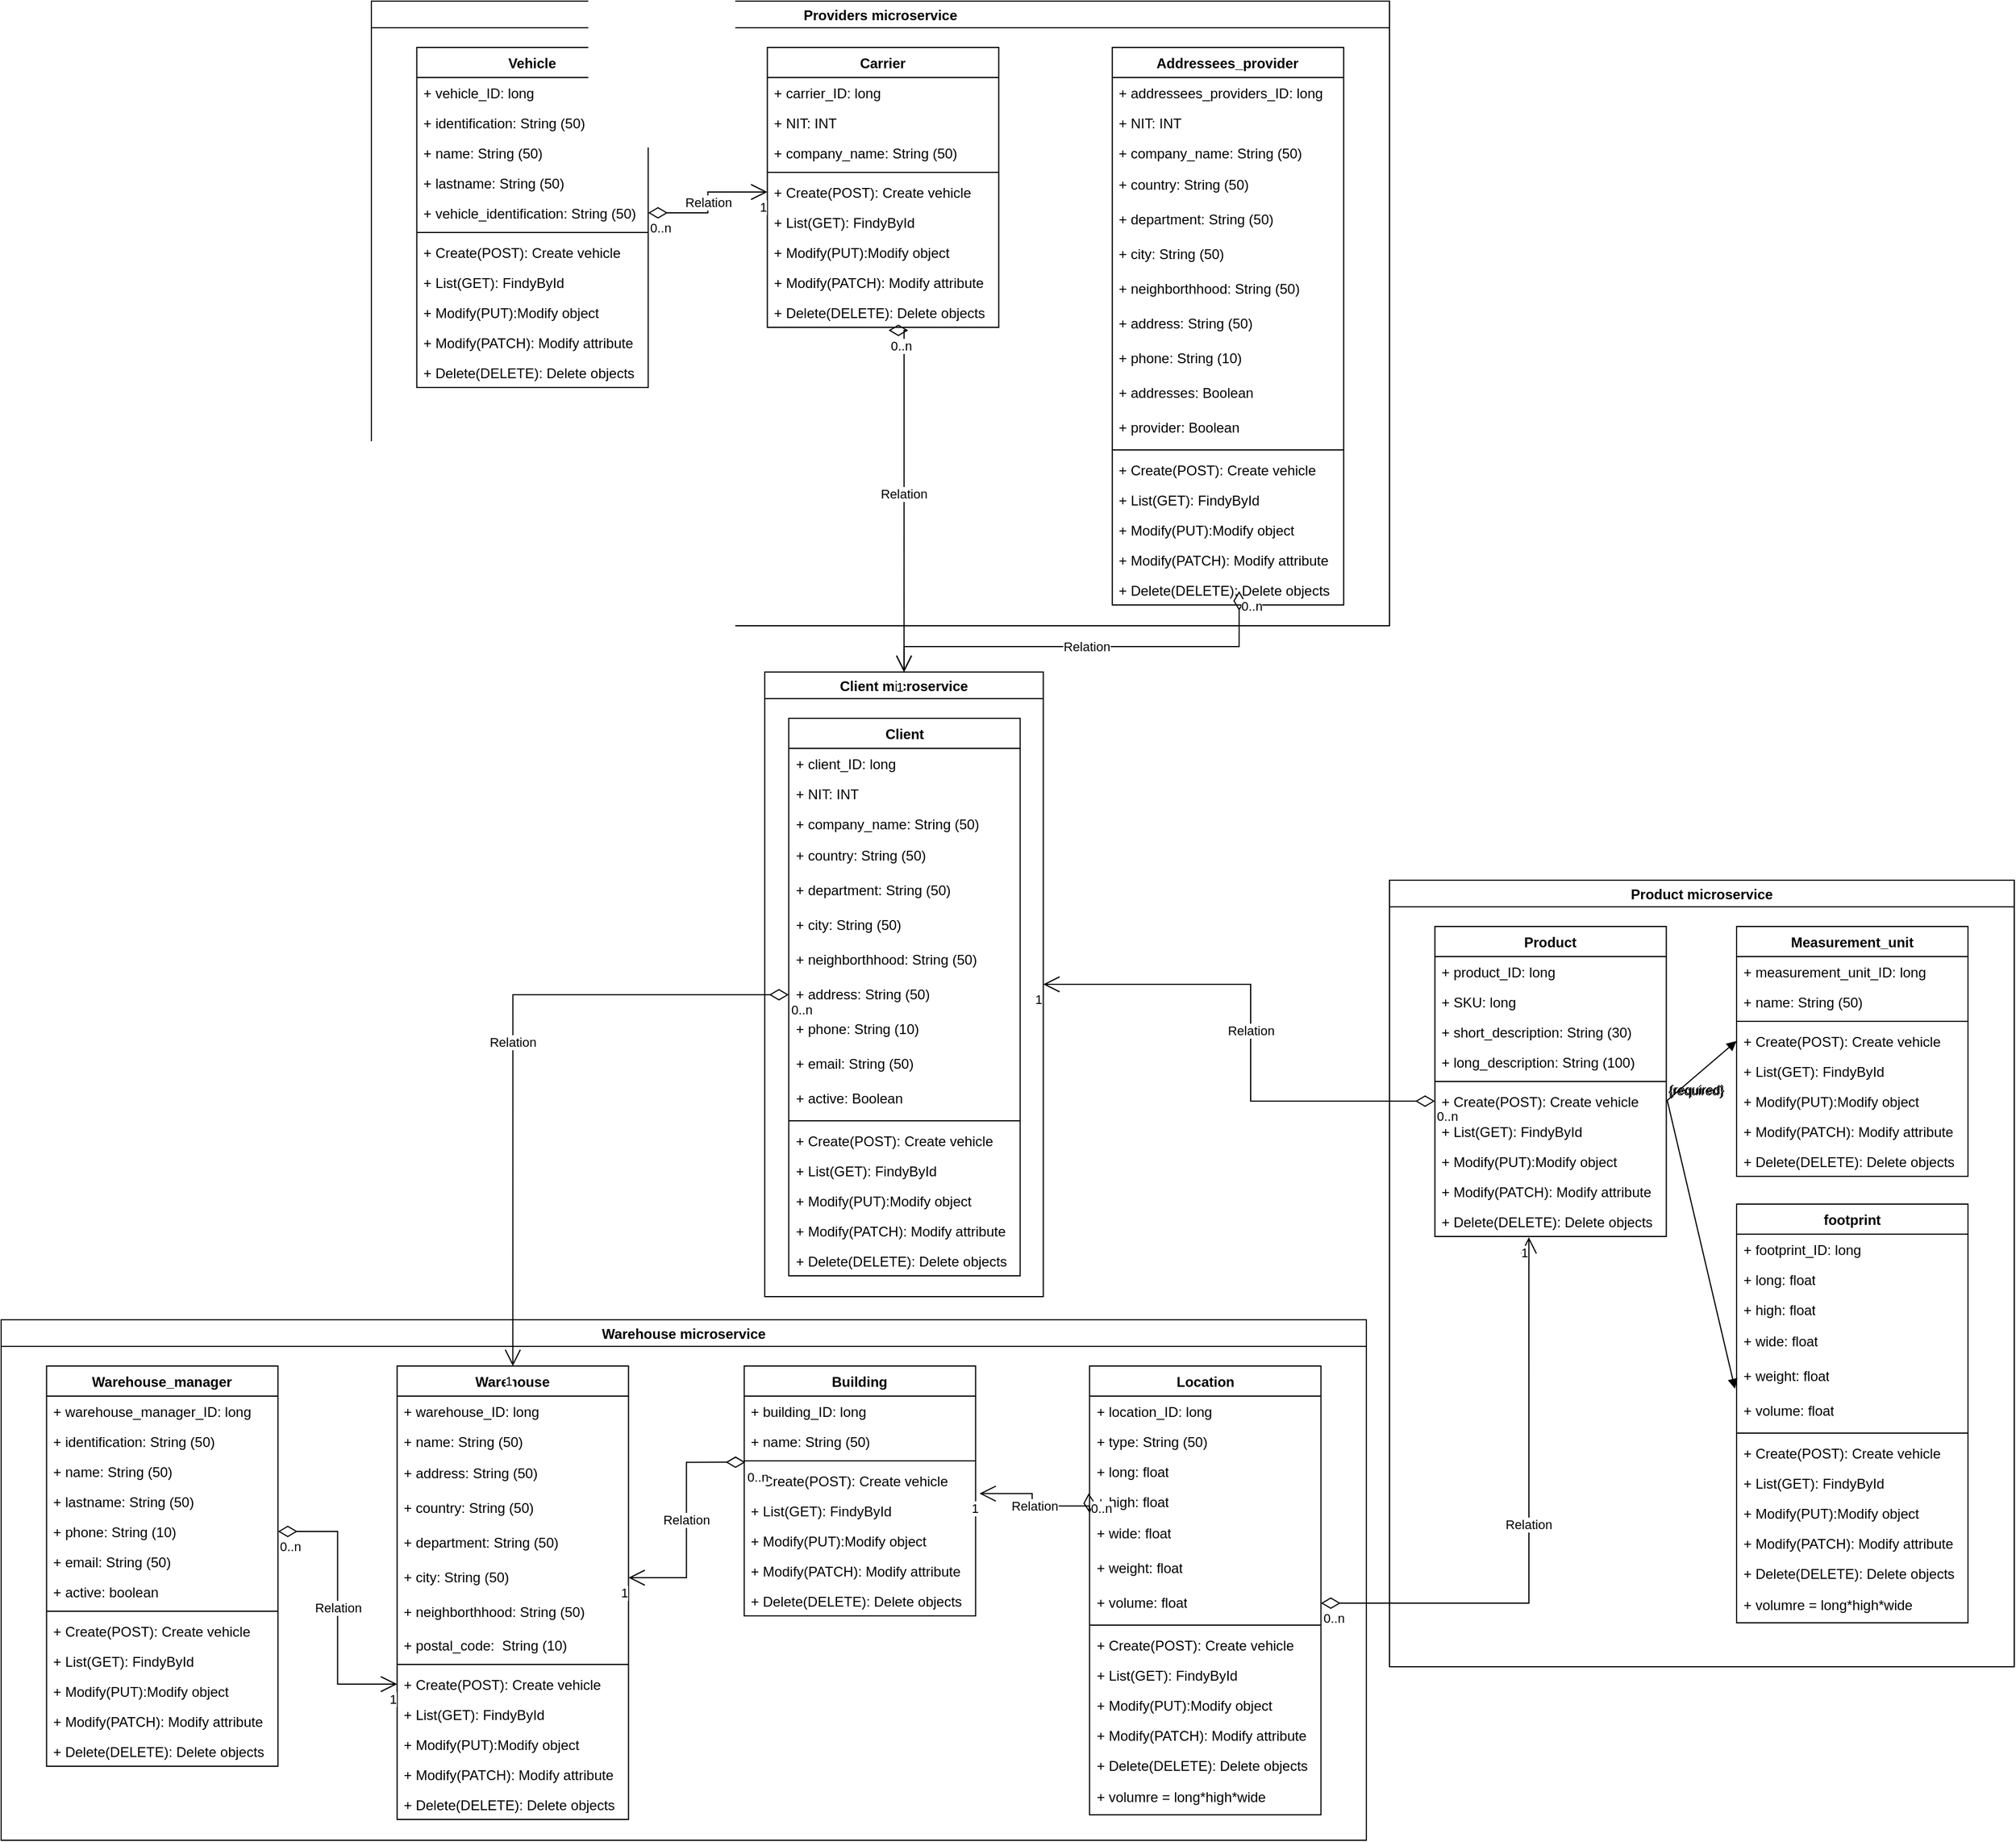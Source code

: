 <mxfile version="21.6.8" type="device">
  <diagram name="Página-1" id="3LCqLbfdzPO18ef4debY">
    <mxGraphModel dx="1600" dy="1624" grid="0" gridSize="10" guides="1" tooltips="1" connect="1" arrows="1" fold="1" page="1" pageScale="1" pageWidth="1100" pageHeight="850" math="0" shadow="0">
      <root>
        <mxCell id="0" />
        <mxCell id="1" parent="0" />
        <mxCell id="9hNJUhvh3VTDX919A3ip-25" value="Providers microservice" style="swimlane;startSize=23;" parent="1" vertex="1">
          <mxGeometry x="340" y="-540" width="880" height="540" as="geometry" />
        </mxCell>
        <mxCell id="9hNJUhvh3VTDX919A3ip-12" value="Vehicle" style="swimlane;fontStyle=1;align=center;verticalAlign=top;childLayout=stackLayout;horizontal=1;startSize=26;horizontalStack=0;resizeParent=1;resizeParentMax=0;resizeLast=0;collapsible=1;marginBottom=0;whiteSpace=wrap;html=1;" parent="9hNJUhvh3VTDX919A3ip-25" vertex="1">
          <mxGeometry x="39.25" y="40" width="200" height="294" as="geometry" />
        </mxCell>
        <mxCell id="9hNJUhvh3VTDX919A3ip-13" value="+ vehicle_ID: long" style="text;strokeColor=none;fillColor=none;align=left;verticalAlign=top;spacingLeft=4;spacingRight=4;overflow=hidden;rotatable=0;points=[[0,0.5],[1,0.5]];portConstraint=eastwest;whiteSpace=wrap;html=1;" parent="9hNJUhvh3VTDX919A3ip-12" vertex="1">
          <mxGeometry y="26" width="200" height="26" as="geometry" />
        </mxCell>
        <mxCell id="9hNJUhvh3VTDX919A3ip-16" value="+ identification: String (50)" style="text;strokeColor=none;fillColor=none;align=left;verticalAlign=top;spacingLeft=4;spacingRight=4;overflow=hidden;rotatable=0;points=[[0,0.5],[1,0.5]];portConstraint=eastwest;whiteSpace=wrap;html=1;" parent="9hNJUhvh3VTDX919A3ip-12" vertex="1">
          <mxGeometry y="52" width="200" height="26" as="geometry" />
        </mxCell>
        <mxCell id="9hNJUhvh3VTDX919A3ip-17" value="+ name: String (50)" style="text;strokeColor=none;fillColor=none;align=left;verticalAlign=top;spacingLeft=4;spacingRight=4;overflow=hidden;rotatable=0;points=[[0,0.5],[1,0.5]];portConstraint=eastwest;whiteSpace=wrap;html=1;" parent="9hNJUhvh3VTDX919A3ip-12" vertex="1">
          <mxGeometry y="78" width="200" height="26" as="geometry" />
        </mxCell>
        <mxCell id="9hNJUhvh3VTDX919A3ip-18" value="+&amp;nbsp;lastname: String (50)" style="text;strokeColor=none;fillColor=none;align=left;verticalAlign=top;spacingLeft=4;spacingRight=4;overflow=hidden;rotatable=0;points=[[0,0.5],[1,0.5]];portConstraint=eastwest;whiteSpace=wrap;html=1;" parent="9hNJUhvh3VTDX919A3ip-12" vertex="1">
          <mxGeometry y="104" width="200" height="26" as="geometry" />
        </mxCell>
        <mxCell id="9hNJUhvh3VTDX919A3ip-19" value="+&amp;nbsp;vehicle_identification: String (50)" style="text;strokeColor=none;fillColor=none;align=left;verticalAlign=top;spacingLeft=4;spacingRight=4;overflow=hidden;rotatable=0;points=[[0,0.5],[1,0.5]];portConstraint=eastwest;whiteSpace=wrap;html=1;" parent="9hNJUhvh3VTDX919A3ip-12" vertex="1">
          <mxGeometry y="130" width="200" height="26" as="geometry" />
        </mxCell>
        <mxCell id="9hNJUhvh3VTDX919A3ip-14" value="" style="line;strokeWidth=1;fillColor=none;align=left;verticalAlign=middle;spacingTop=-1;spacingLeft=3;spacingRight=3;rotatable=0;labelPosition=right;points=[];portConstraint=eastwest;strokeColor=inherit;" parent="9hNJUhvh3VTDX919A3ip-12" vertex="1">
          <mxGeometry y="156" width="200" height="8" as="geometry" />
        </mxCell>
        <mxCell id="9hNJUhvh3VTDX919A3ip-15" value="+ Create(POST): Create vehicle" style="text;strokeColor=none;fillColor=none;align=left;verticalAlign=top;spacingLeft=4;spacingRight=4;overflow=hidden;rotatable=0;points=[[0,0.5],[1,0.5]];portConstraint=eastwest;whiteSpace=wrap;html=1;" parent="9hNJUhvh3VTDX919A3ip-12" vertex="1">
          <mxGeometry y="164" width="200" height="26" as="geometry" />
        </mxCell>
        <mxCell id="9hNJUhvh3VTDX919A3ip-21" value="+ List(GET): FindyById" style="text;strokeColor=none;fillColor=none;align=left;verticalAlign=top;spacingLeft=4;spacingRight=4;overflow=hidden;rotatable=0;points=[[0,0.5],[1,0.5]];portConstraint=eastwest;whiteSpace=wrap;html=1;" parent="9hNJUhvh3VTDX919A3ip-12" vertex="1">
          <mxGeometry y="190" width="200" height="26" as="geometry" />
        </mxCell>
        <mxCell id="9hNJUhvh3VTDX919A3ip-20" value="+ Modify(PUT):Modify object" style="text;strokeColor=none;fillColor=none;align=left;verticalAlign=top;spacingLeft=4;spacingRight=4;overflow=hidden;rotatable=0;points=[[0,0.5],[1,0.5]];portConstraint=eastwest;whiteSpace=wrap;html=1;" parent="9hNJUhvh3VTDX919A3ip-12" vertex="1">
          <mxGeometry y="216" width="200" height="26" as="geometry" />
        </mxCell>
        <mxCell id="9hNJUhvh3VTDX919A3ip-22" value="+ Modify(PATCH): Modify attribute" style="text;strokeColor=none;fillColor=none;align=left;verticalAlign=top;spacingLeft=4;spacingRight=4;overflow=hidden;rotatable=0;points=[[0,0.5],[1,0.5]];portConstraint=eastwest;whiteSpace=wrap;html=1;" parent="9hNJUhvh3VTDX919A3ip-12" vertex="1">
          <mxGeometry y="242" width="200" height="26" as="geometry" />
        </mxCell>
        <mxCell id="9hNJUhvh3VTDX919A3ip-23" value="+ Delete(DELETE): Delete objects" style="text;strokeColor=none;fillColor=none;align=left;verticalAlign=top;spacingLeft=4;spacingRight=4;overflow=hidden;rotatable=0;points=[[0,0.5],[1,0.5]];portConstraint=eastwest;whiteSpace=wrap;html=1;" parent="9hNJUhvh3VTDX919A3ip-12" vertex="1">
          <mxGeometry y="268" width="200" height="26" as="geometry" />
        </mxCell>
        <mxCell id="9hNJUhvh3VTDX919A3ip-39" value="Carrier" style="swimlane;fontStyle=1;align=center;verticalAlign=top;childLayout=stackLayout;horizontal=1;startSize=26;horizontalStack=0;resizeParent=1;resizeParentMax=0;resizeLast=0;collapsible=1;marginBottom=0;whiteSpace=wrap;html=1;" parent="9hNJUhvh3VTDX919A3ip-25" vertex="1">
          <mxGeometry x="342.25" y="40" width="200" height="242" as="geometry" />
        </mxCell>
        <mxCell id="9hNJUhvh3VTDX919A3ip-40" value="+ carrier_ID: long" style="text;strokeColor=none;fillColor=none;align=left;verticalAlign=top;spacingLeft=4;spacingRight=4;overflow=hidden;rotatable=0;points=[[0,0.5],[1,0.5]];portConstraint=eastwest;whiteSpace=wrap;html=1;" parent="9hNJUhvh3VTDX919A3ip-39" vertex="1">
          <mxGeometry y="26" width="200" height="26" as="geometry" />
        </mxCell>
        <mxCell id="9hNJUhvh3VTDX919A3ip-41" value="+ NIT: INT" style="text;strokeColor=none;fillColor=none;align=left;verticalAlign=top;spacingLeft=4;spacingRight=4;overflow=hidden;rotatable=0;points=[[0,0.5],[1,0.5]];portConstraint=eastwest;whiteSpace=wrap;html=1;" parent="9hNJUhvh3VTDX919A3ip-39" vertex="1">
          <mxGeometry y="52" width="200" height="26" as="geometry" />
        </mxCell>
        <mxCell id="9hNJUhvh3VTDX919A3ip-42" value="+ company_name: String (50)" style="text;strokeColor=none;fillColor=none;align=left;verticalAlign=top;spacingLeft=4;spacingRight=4;overflow=hidden;rotatable=0;points=[[0,0.5],[1,0.5]];portConstraint=eastwest;whiteSpace=wrap;html=1;" parent="9hNJUhvh3VTDX919A3ip-39" vertex="1">
          <mxGeometry y="78" width="200" height="26" as="geometry" />
        </mxCell>
        <mxCell id="9hNJUhvh3VTDX919A3ip-45" value="" style="line;strokeWidth=1;fillColor=none;align=left;verticalAlign=middle;spacingTop=-1;spacingLeft=3;spacingRight=3;rotatable=0;labelPosition=right;points=[];portConstraint=eastwest;strokeColor=inherit;" parent="9hNJUhvh3VTDX919A3ip-39" vertex="1">
          <mxGeometry y="104" width="200" height="8" as="geometry" />
        </mxCell>
        <mxCell id="9hNJUhvh3VTDX919A3ip-46" value="+ Create(POST): Create vehicle" style="text;strokeColor=none;fillColor=none;align=left;verticalAlign=top;spacingLeft=4;spacingRight=4;overflow=hidden;rotatable=0;points=[[0,0.5],[1,0.5]];portConstraint=eastwest;whiteSpace=wrap;html=1;" parent="9hNJUhvh3VTDX919A3ip-39" vertex="1">
          <mxGeometry y="112" width="200" height="26" as="geometry" />
        </mxCell>
        <mxCell id="9hNJUhvh3VTDX919A3ip-47" value="+ List(GET): FindyById" style="text;strokeColor=none;fillColor=none;align=left;verticalAlign=top;spacingLeft=4;spacingRight=4;overflow=hidden;rotatable=0;points=[[0,0.5],[1,0.5]];portConstraint=eastwest;whiteSpace=wrap;html=1;" parent="9hNJUhvh3VTDX919A3ip-39" vertex="1">
          <mxGeometry y="138" width="200" height="26" as="geometry" />
        </mxCell>
        <mxCell id="9hNJUhvh3VTDX919A3ip-48" value="+ Modify(PUT):Modify object" style="text;strokeColor=none;fillColor=none;align=left;verticalAlign=top;spacingLeft=4;spacingRight=4;overflow=hidden;rotatable=0;points=[[0,0.5],[1,0.5]];portConstraint=eastwest;whiteSpace=wrap;html=1;" parent="9hNJUhvh3VTDX919A3ip-39" vertex="1">
          <mxGeometry y="164" width="200" height="26" as="geometry" />
        </mxCell>
        <mxCell id="9hNJUhvh3VTDX919A3ip-49" value="+ Modify(PATCH): Modify attribute" style="text;strokeColor=none;fillColor=none;align=left;verticalAlign=top;spacingLeft=4;spacingRight=4;overflow=hidden;rotatable=0;points=[[0,0.5],[1,0.5]];portConstraint=eastwest;whiteSpace=wrap;html=1;" parent="9hNJUhvh3VTDX919A3ip-39" vertex="1">
          <mxGeometry y="190" width="200" height="26" as="geometry" />
        </mxCell>
        <mxCell id="9hNJUhvh3VTDX919A3ip-50" value="+ Delete(DELETE): Delete objects" style="text;strokeColor=none;fillColor=none;align=left;verticalAlign=top;spacingLeft=4;spacingRight=4;overflow=hidden;rotatable=0;points=[[0,0.5],[1,0.5]];portConstraint=eastwest;whiteSpace=wrap;html=1;" parent="9hNJUhvh3VTDX919A3ip-39" vertex="1">
          <mxGeometry y="216" width="200" height="26" as="geometry" />
        </mxCell>
        <mxCell id="9hNJUhvh3VTDX919A3ip-143" value="Addressees_provider" style="swimlane;fontStyle=1;align=center;verticalAlign=top;childLayout=stackLayout;horizontal=1;startSize=26;horizontalStack=0;resizeParent=1;resizeParentMax=0;resizeLast=0;collapsible=1;marginBottom=0;whiteSpace=wrap;html=1;" parent="9hNJUhvh3VTDX919A3ip-25" vertex="1">
          <mxGeometry x="640.38" y="40" width="200" height="482" as="geometry" />
        </mxCell>
        <mxCell id="9hNJUhvh3VTDX919A3ip-144" value="+&amp;nbsp;addressees_providers_ID: long" style="text;strokeColor=none;fillColor=none;align=left;verticalAlign=top;spacingLeft=4;spacingRight=4;overflow=hidden;rotatable=0;points=[[0,0.5],[1,0.5]];portConstraint=eastwest;whiteSpace=wrap;html=1;" parent="9hNJUhvh3VTDX919A3ip-143" vertex="1">
          <mxGeometry y="26" width="200" height="26" as="geometry" />
        </mxCell>
        <mxCell id="9hNJUhvh3VTDX919A3ip-145" value="+ NIT: INT" style="text;strokeColor=none;fillColor=none;align=left;verticalAlign=top;spacingLeft=4;spacingRight=4;overflow=hidden;rotatable=0;points=[[0,0.5],[1,0.5]];portConstraint=eastwest;whiteSpace=wrap;html=1;" parent="9hNJUhvh3VTDX919A3ip-143" vertex="1">
          <mxGeometry y="52" width="200" height="26" as="geometry" />
        </mxCell>
        <mxCell id="9hNJUhvh3VTDX919A3ip-146" value="+ company_name: String (50)" style="text;strokeColor=none;fillColor=none;align=left;verticalAlign=top;spacingLeft=4;spacingRight=4;overflow=hidden;rotatable=0;points=[[0,0.5],[1,0.5]];portConstraint=eastwest;whiteSpace=wrap;html=1;" parent="9hNJUhvh3VTDX919A3ip-143" vertex="1">
          <mxGeometry y="78" width="200" height="26" as="geometry" />
        </mxCell>
        <mxCell id="9hNJUhvh3VTDX919A3ip-147" value="+ country: String (50)" style="text;strokeColor=none;fillColor=none;align=left;verticalAlign=middle;spacingLeft=4;spacingRight=4;overflow=hidden;points=[[0,0.5],[1,0.5]];portConstraint=eastwest;rotatable=0;whiteSpace=wrap;html=1;" parent="9hNJUhvh3VTDX919A3ip-143" vertex="1">
          <mxGeometry y="104" width="200" height="30" as="geometry" />
        </mxCell>
        <mxCell id="9hNJUhvh3VTDX919A3ip-148" value="+ department: String (50)" style="text;strokeColor=none;fillColor=none;align=left;verticalAlign=middle;spacingLeft=4;spacingRight=4;overflow=hidden;points=[[0,0.5],[1,0.5]];portConstraint=eastwest;rotatable=0;whiteSpace=wrap;html=1;" parent="9hNJUhvh3VTDX919A3ip-143" vertex="1">
          <mxGeometry y="134" width="200" height="30" as="geometry" />
        </mxCell>
        <mxCell id="9hNJUhvh3VTDX919A3ip-149" value="+ city: String (50)" style="text;strokeColor=none;fillColor=none;align=left;verticalAlign=middle;spacingLeft=4;spacingRight=4;overflow=hidden;points=[[0,0.5],[1,0.5]];portConstraint=eastwest;rotatable=0;whiteSpace=wrap;html=1;" parent="9hNJUhvh3VTDX919A3ip-143" vertex="1">
          <mxGeometry y="164" width="200" height="30" as="geometry" />
        </mxCell>
        <mxCell id="9hNJUhvh3VTDX919A3ip-150" value="+&amp;nbsp;neighborthhood: String (50)" style="text;strokeColor=none;fillColor=none;align=left;verticalAlign=middle;spacingLeft=4;spacingRight=4;overflow=hidden;points=[[0,0.5],[1,0.5]];portConstraint=eastwest;rotatable=0;whiteSpace=wrap;html=1;" parent="9hNJUhvh3VTDX919A3ip-143" vertex="1">
          <mxGeometry y="194" width="200" height="30" as="geometry" />
        </mxCell>
        <mxCell id="9hNJUhvh3VTDX919A3ip-151" value="+&amp;nbsp;address: String (50)" style="text;strokeColor=none;fillColor=none;align=left;verticalAlign=middle;spacingLeft=4;spacingRight=4;overflow=hidden;points=[[0,0.5],[1,0.5]];portConstraint=eastwest;rotatable=0;whiteSpace=wrap;html=1;" parent="9hNJUhvh3VTDX919A3ip-143" vertex="1">
          <mxGeometry y="224" width="200" height="30" as="geometry" />
        </mxCell>
        <mxCell id="9hNJUhvh3VTDX919A3ip-152" value="+&amp;nbsp;phone: String (10)" style="text;strokeColor=none;fillColor=none;align=left;verticalAlign=middle;spacingLeft=4;spacingRight=4;overflow=hidden;points=[[0,0.5],[1,0.5]];portConstraint=eastwest;rotatable=0;whiteSpace=wrap;html=1;" parent="9hNJUhvh3VTDX919A3ip-143" vertex="1">
          <mxGeometry y="254" width="200" height="30" as="geometry" />
        </mxCell>
        <mxCell id="9hNJUhvh3VTDX919A3ip-153" value="+&amp;nbsp;addresses: Boolean" style="text;strokeColor=none;fillColor=none;align=left;verticalAlign=middle;spacingLeft=4;spacingRight=4;overflow=hidden;points=[[0,0.5],[1,0.5]];portConstraint=eastwest;rotatable=0;whiteSpace=wrap;html=1;" parent="9hNJUhvh3VTDX919A3ip-143" vertex="1">
          <mxGeometry y="284" width="200" height="30" as="geometry" />
        </mxCell>
        <mxCell id="9hNJUhvh3VTDX919A3ip-154" value="+ provider: Boolean" style="text;strokeColor=none;fillColor=none;align=left;verticalAlign=middle;spacingLeft=4;spacingRight=4;overflow=hidden;points=[[0,0.5],[1,0.5]];portConstraint=eastwest;rotatable=0;whiteSpace=wrap;html=1;" parent="9hNJUhvh3VTDX919A3ip-143" vertex="1">
          <mxGeometry y="314" width="200" height="30" as="geometry" />
        </mxCell>
        <mxCell id="9hNJUhvh3VTDX919A3ip-155" value="" style="line;strokeWidth=1;fillColor=none;align=left;verticalAlign=middle;spacingTop=-1;spacingLeft=3;spacingRight=3;rotatable=0;labelPosition=right;points=[];portConstraint=eastwest;strokeColor=inherit;" parent="9hNJUhvh3VTDX919A3ip-143" vertex="1">
          <mxGeometry y="344" width="200" height="8" as="geometry" />
        </mxCell>
        <mxCell id="9hNJUhvh3VTDX919A3ip-156" value="+ Create(POST): Create vehicle" style="text;strokeColor=none;fillColor=none;align=left;verticalAlign=top;spacingLeft=4;spacingRight=4;overflow=hidden;rotatable=0;points=[[0,0.5],[1,0.5]];portConstraint=eastwest;whiteSpace=wrap;html=1;" parent="9hNJUhvh3VTDX919A3ip-143" vertex="1">
          <mxGeometry y="352" width="200" height="26" as="geometry" />
        </mxCell>
        <mxCell id="9hNJUhvh3VTDX919A3ip-157" value="+ List(GET): FindyById" style="text;strokeColor=none;fillColor=none;align=left;verticalAlign=top;spacingLeft=4;spacingRight=4;overflow=hidden;rotatable=0;points=[[0,0.5],[1,0.5]];portConstraint=eastwest;whiteSpace=wrap;html=1;" parent="9hNJUhvh3VTDX919A3ip-143" vertex="1">
          <mxGeometry y="378" width="200" height="26" as="geometry" />
        </mxCell>
        <mxCell id="9hNJUhvh3VTDX919A3ip-158" value="+ Modify(PUT):Modify object" style="text;strokeColor=none;fillColor=none;align=left;verticalAlign=top;spacingLeft=4;spacingRight=4;overflow=hidden;rotatable=0;points=[[0,0.5],[1,0.5]];portConstraint=eastwest;whiteSpace=wrap;html=1;" parent="9hNJUhvh3VTDX919A3ip-143" vertex="1">
          <mxGeometry y="404" width="200" height="26" as="geometry" />
        </mxCell>
        <mxCell id="9hNJUhvh3VTDX919A3ip-159" value="+ Modify(PATCH): Modify attribute" style="text;strokeColor=none;fillColor=none;align=left;verticalAlign=top;spacingLeft=4;spacingRight=4;overflow=hidden;rotatable=0;points=[[0,0.5],[1,0.5]];portConstraint=eastwest;whiteSpace=wrap;html=1;" parent="9hNJUhvh3VTDX919A3ip-143" vertex="1">
          <mxGeometry y="430" width="200" height="26" as="geometry" />
        </mxCell>
        <mxCell id="9hNJUhvh3VTDX919A3ip-160" value="+ Delete(DELETE): Delete objects" style="text;strokeColor=none;fillColor=none;align=left;verticalAlign=top;spacingLeft=4;spacingRight=4;overflow=hidden;rotatable=0;points=[[0,0.5],[1,0.5]];portConstraint=eastwest;whiteSpace=wrap;html=1;" parent="9hNJUhvh3VTDX919A3ip-143" vertex="1">
          <mxGeometry y="456" width="200" height="26" as="geometry" />
        </mxCell>
        <mxCell id="9hNJUhvh3VTDX919A3ip-163" value="Relation" style="endArrow=open;html=1;endSize=12;startArrow=diamondThin;startSize=14;startFill=0;edgeStyle=orthogonalEdgeStyle;rounded=0;exitX=1;exitY=0.5;exitDx=0;exitDy=0;entryX=0;entryY=0.5;entryDx=0;entryDy=0;" parent="9hNJUhvh3VTDX919A3ip-25" source="9hNJUhvh3VTDX919A3ip-19" target="9hNJUhvh3VTDX919A3ip-46" edge="1">
          <mxGeometry relative="1" as="geometry">
            <mxPoint x="352.25" y="325" as="sourcePoint" />
            <mxPoint x="512.25" y="325" as="targetPoint" />
          </mxGeometry>
        </mxCell>
        <mxCell id="9hNJUhvh3VTDX919A3ip-164" value="0..n" style="edgeLabel;resizable=0;html=1;align=left;verticalAlign=top;" parent="9hNJUhvh3VTDX919A3ip-163" connectable="0" vertex="1">
          <mxGeometry x="-1" relative="1" as="geometry" />
        </mxCell>
        <mxCell id="9hNJUhvh3VTDX919A3ip-165" value="1" style="edgeLabel;resizable=0;html=1;align=right;verticalAlign=top;" parent="9hNJUhvh3VTDX919A3ip-163" connectable="0" vertex="1">
          <mxGeometry x="1" relative="1" as="geometry" />
        </mxCell>
        <mxCell id="9hNJUhvh3VTDX919A3ip-175" value="Product microservice" style="swimlane;startSize=23;" parent="1" vertex="1">
          <mxGeometry x="1220" y="220" width="540" height="680" as="geometry" />
        </mxCell>
        <mxCell id="9hNJUhvh3VTDX919A3ip-176" value="Product" style="swimlane;fontStyle=1;align=center;verticalAlign=top;childLayout=stackLayout;horizontal=1;startSize=26;horizontalStack=0;resizeParent=1;resizeParentMax=0;resizeLast=0;collapsible=1;marginBottom=0;whiteSpace=wrap;html=1;" parent="9hNJUhvh3VTDX919A3ip-175" vertex="1">
          <mxGeometry x="39.25" y="40" width="200" height="268" as="geometry" />
        </mxCell>
        <mxCell id="9hNJUhvh3VTDX919A3ip-177" value="+ product_ID: long" style="text;strokeColor=none;fillColor=none;align=left;verticalAlign=top;spacingLeft=4;spacingRight=4;overflow=hidden;rotatable=0;points=[[0,0.5],[1,0.5]];portConstraint=eastwest;whiteSpace=wrap;html=1;" parent="9hNJUhvh3VTDX919A3ip-176" vertex="1">
          <mxGeometry y="26" width="200" height="26" as="geometry" />
        </mxCell>
        <mxCell id="9hNJUhvh3VTDX919A3ip-178" value="+ SKU: long" style="text;strokeColor=none;fillColor=none;align=left;verticalAlign=top;spacingLeft=4;spacingRight=4;overflow=hidden;rotatable=0;points=[[0,0.5],[1,0.5]];portConstraint=eastwest;whiteSpace=wrap;html=1;" parent="9hNJUhvh3VTDX919A3ip-176" vertex="1">
          <mxGeometry y="52" width="200" height="26" as="geometry" />
        </mxCell>
        <mxCell id="9hNJUhvh3VTDX919A3ip-179" value="+ short_description: String (30)" style="text;strokeColor=none;fillColor=none;align=left;verticalAlign=top;spacingLeft=4;spacingRight=4;overflow=hidden;rotatable=0;points=[[0,0.5],[1,0.5]];portConstraint=eastwest;whiteSpace=wrap;html=1;" parent="9hNJUhvh3VTDX919A3ip-176" vertex="1">
          <mxGeometry y="78" width="200" height="26" as="geometry" />
        </mxCell>
        <mxCell id="9hNJUhvh3VTDX919A3ip-180" value="+&amp;nbsp;long_description: String (100)" style="text;strokeColor=none;fillColor=none;align=left;verticalAlign=top;spacingLeft=4;spacingRight=4;overflow=hidden;rotatable=0;points=[[0,0.5],[1,0.5]];portConstraint=eastwest;whiteSpace=wrap;html=1;" parent="9hNJUhvh3VTDX919A3ip-176" vertex="1">
          <mxGeometry y="104" width="200" height="26" as="geometry" />
        </mxCell>
        <mxCell id="9hNJUhvh3VTDX919A3ip-182" value="" style="line;strokeWidth=1;fillColor=none;align=left;verticalAlign=middle;spacingTop=-1;spacingLeft=3;spacingRight=3;rotatable=0;labelPosition=right;points=[];portConstraint=eastwest;strokeColor=inherit;" parent="9hNJUhvh3VTDX919A3ip-176" vertex="1">
          <mxGeometry y="130" width="200" height="8" as="geometry" />
        </mxCell>
        <mxCell id="9hNJUhvh3VTDX919A3ip-183" value="+ Create(POST): Create vehicle" style="text;strokeColor=none;fillColor=none;align=left;verticalAlign=top;spacingLeft=4;spacingRight=4;overflow=hidden;rotatable=0;points=[[0,0.5],[1,0.5]];portConstraint=eastwest;whiteSpace=wrap;html=1;" parent="9hNJUhvh3VTDX919A3ip-176" vertex="1">
          <mxGeometry y="138" width="200" height="26" as="geometry" />
        </mxCell>
        <mxCell id="9hNJUhvh3VTDX919A3ip-184" value="+ List(GET): FindyById" style="text;strokeColor=none;fillColor=none;align=left;verticalAlign=top;spacingLeft=4;spacingRight=4;overflow=hidden;rotatable=0;points=[[0,0.5],[1,0.5]];portConstraint=eastwest;whiteSpace=wrap;html=1;" parent="9hNJUhvh3VTDX919A3ip-176" vertex="1">
          <mxGeometry y="164" width="200" height="26" as="geometry" />
        </mxCell>
        <mxCell id="9hNJUhvh3VTDX919A3ip-185" value="+ Modify(PUT):Modify object" style="text;strokeColor=none;fillColor=none;align=left;verticalAlign=top;spacingLeft=4;spacingRight=4;overflow=hidden;rotatable=0;points=[[0,0.5],[1,0.5]];portConstraint=eastwest;whiteSpace=wrap;html=1;" parent="9hNJUhvh3VTDX919A3ip-176" vertex="1">
          <mxGeometry y="190" width="200" height="26" as="geometry" />
        </mxCell>
        <mxCell id="9hNJUhvh3VTDX919A3ip-186" value="+ Modify(PATCH): Modify attribute" style="text;strokeColor=none;fillColor=none;align=left;verticalAlign=top;spacingLeft=4;spacingRight=4;overflow=hidden;rotatable=0;points=[[0,0.5],[1,0.5]];portConstraint=eastwest;whiteSpace=wrap;html=1;" parent="9hNJUhvh3VTDX919A3ip-176" vertex="1">
          <mxGeometry y="216" width="200" height="26" as="geometry" />
        </mxCell>
        <mxCell id="9hNJUhvh3VTDX919A3ip-187" value="+ Delete(DELETE): Delete objects" style="text;strokeColor=none;fillColor=none;align=left;verticalAlign=top;spacingLeft=4;spacingRight=4;overflow=hidden;rotatable=0;points=[[0,0.5],[1,0.5]];portConstraint=eastwest;whiteSpace=wrap;html=1;" parent="9hNJUhvh3VTDX919A3ip-176" vertex="1">
          <mxGeometry y="242" width="200" height="26" as="geometry" />
        </mxCell>
        <mxCell id="9hNJUhvh3VTDX919A3ip-188" value="Measurement_unit" style="swimlane;fontStyle=1;align=center;verticalAlign=top;childLayout=stackLayout;horizontal=1;startSize=26;horizontalStack=0;resizeParent=1;resizeParentMax=0;resizeLast=0;collapsible=1;marginBottom=0;whiteSpace=wrap;html=1;" parent="9hNJUhvh3VTDX919A3ip-175" vertex="1">
          <mxGeometry x="300" y="40" width="200" height="216" as="geometry" />
        </mxCell>
        <mxCell id="9hNJUhvh3VTDX919A3ip-189" value="+&amp;nbsp;measurement_unit_ID: long" style="text;strokeColor=none;fillColor=none;align=left;verticalAlign=top;spacingLeft=4;spacingRight=4;overflow=hidden;rotatable=0;points=[[0,0.5],[1,0.5]];portConstraint=eastwest;whiteSpace=wrap;html=1;" parent="9hNJUhvh3VTDX919A3ip-188" vertex="1">
          <mxGeometry y="26" width="200" height="26" as="geometry" />
        </mxCell>
        <mxCell id="9hNJUhvh3VTDX919A3ip-191" value="+ name: String (50)" style="text;strokeColor=none;fillColor=none;align=left;verticalAlign=top;spacingLeft=4;spacingRight=4;overflow=hidden;rotatable=0;points=[[0,0.5],[1,0.5]];portConstraint=eastwest;whiteSpace=wrap;html=1;" parent="9hNJUhvh3VTDX919A3ip-188" vertex="1">
          <mxGeometry y="52" width="200" height="26" as="geometry" />
        </mxCell>
        <mxCell id="9hNJUhvh3VTDX919A3ip-192" value="" style="line;strokeWidth=1;fillColor=none;align=left;verticalAlign=middle;spacingTop=-1;spacingLeft=3;spacingRight=3;rotatable=0;labelPosition=right;points=[];portConstraint=eastwest;strokeColor=inherit;" parent="9hNJUhvh3VTDX919A3ip-188" vertex="1">
          <mxGeometry y="78" width="200" height="8" as="geometry" />
        </mxCell>
        <mxCell id="9hNJUhvh3VTDX919A3ip-193" value="+ Create(POST): Create vehicle" style="text;strokeColor=none;fillColor=none;align=left;verticalAlign=top;spacingLeft=4;spacingRight=4;overflow=hidden;rotatable=0;points=[[0,0.5],[1,0.5]];portConstraint=eastwest;whiteSpace=wrap;html=1;" parent="9hNJUhvh3VTDX919A3ip-188" vertex="1">
          <mxGeometry y="86" width="200" height="26" as="geometry" />
        </mxCell>
        <mxCell id="9hNJUhvh3VTDX919A3ip-194" value="+ List(GET): FindyById" style="text;strokeColor=none;fillColor=none;align=left;verticalAlign=top;spacingLeft=4;spacingRight=4;overflow=hidden;rotatable=0;points=[[0,0.5],[1,0.5]];portConstraint=eastwest;whiteSpace=wrap;html=1;" parent="9hNJUhvh3VTDX919A3ip-188" vertex="1">
          <mxGeometry y="112" width="200" height="26" as="geometry" />
        </mxCell>
        <mxCell id="9hNJUhvh3VTDX919A3ip-195" value="+ Modify(PUT):Modify object" style="text;strokeColor=none;fillColor=none;align=left;verticalAlign=top;spacingLeft=4;spacingRight=4;overflow=hidden;rotatable=0;points=[[0,0.5],[1,0.5]];portConstraint=eastwest;whiteSpace=wrap;html=1;" parent="9hNJUhvh3VTDX919A3ip-188" vertex="1">
          <mxGeometry y="138" width="200" height="26" as="geometry" />
        </mxCell>
        <mxCell id="9hNJUhvh3VTDX919A3ip-196" value="+ Modify(PATCH): Modify attribute" style="text;strokeColor=none;fillColor=none;align=left;verticalAlign=top;spacingLeft=4;spacingRight=4;overflow=hidden;rotatable=0;points=[[0,0.5],[1,0.5]];portConstraint=eastwest;whiteSpace=wrap;html=1;" parent="9hNJUhvh3VTDX919A3ip-188" vertex="1">
          <mxGeometry y="164" width="200" height="26" as="geometry" />
        </mxCell>
        <mxCell id="9hNJUhvh3VTDX919A3ip-197" value="+ Delete(DELETE): Delete objects" style="text;strokeColor=none;fillColor=none;align=left;verticalAlign=top;spacingLeft=4;spacingRight=4;overflow=hidden;rotatable=0;points=[[0,0.5],[1,0.5]];portConstraint=eastwest;whiteSpace=wrap;html=1;" parent="9hNJUhvh3VTDX919A3ip-188" vertex="1">
          <mxGeometry y="190" width="200" height="26" as="geometry" />
        </mxCell>
        <mxCell id="9hNJUhvh3VTDX919A3ip-198" value="footprint" style="swimlane;fontStyle=1;align=center;verticalAlign=top;childLayout=stackLayout;horizontal=1;startSize=26;horizontalStack=0;resizeParent=1;resizeParentMax=0;resizeLast=0;collapsible=1;marginBottom=0;whiteSpace=wrap;html=1;" parent="9hNJUhvh3VTDX919A3ip-175" vertex="1">
          <mxGeometry x="300" y="280" width="200" height="362" as="geometry" />
        </mxCell>
        <mxCell id="9hNJUhvh3VTDX919A3ip-199" value="+&amp;nbsp;footprint_ID: long" style="text;strokeColor=none;fillColor=none;align=left;verticalAlign=top;spacingLeft=4;spacingRight=4;overflow=hidden;rotatable=0;points=[[0,0.5],[1,0.5]];portConstraint=eastwest;whiteSpace=wrap;html=1;" parent="9hNJUhvh3VTDX919A3ip-198" vertex="1">
          <mxGeometry y="26" width="200" height="26" as="geometry" />
        </mxCell>
        <mxCell id="9hNJUhvh3VTDX919A3ip-200" value="+ long: float" style="text;strokeColor=none;fillColor=none;align=left;verticalAlign=top;spacingLeft=4;spacingRight=4;overflow=hidden;rotatable=0;points=[[0,0.5],[1,0.5]];portConstraint=eastwest;whiteSpace=wrap;html=1;" parent="9hNJUhvh3VTDX919A3ip-198" vertex="1">
          <mxGeometry y="52" width="200" height="26" as="geometry" />
        </mxCell>
        <mxCell id="9hNJUhvh3VTDX919A3ip-201" value="+ high: float" style="text;strokeColor=none;fillColor=none;align=left;verticalAlign=top;spacingLeft=4;spacingRight=4;overflow=hidden;rotatable=0;points=[[0,0.5],[1,0.5]];portConstraint=eastwest;whiteSpace=wrap;html=1;" parent="9hNJUhvh3VTDX919A3ip-198" vertex="1">
          <mxGeometry y="78" width="200" height="26" as="geometry" />
        </mxCell>
        <mxCell id="9hNJUhvh3VTDX919A3ip-202" value="+ wide: float" style="text;strokeColor=none;fillColor=none;align=left;verticalAlign=middle;spacingLeft=4;spacingRight=4;overflow=hidden;points=[[0,0.5],[1,0.5]];portConstraint=eastwest;rotatable=0;whiteSpace=wrap;html=1;" parent="9hNJUhvh3VTDX919A3ip-198" vertex="1">
          <mxGeometry y="104" width="200" height="30" as="geometry" />
        </mxCell>
        <mxCell id="9hNJUhvh3VTDX919A3ip-203" value="+ weight: float" style="text;strokeColor=none;fillColor=none;align=left;verticalAlign=middle;spacingLeft=4;spacingRight=4;overflow=hidden;points=[[0,0.5],[1,0.5]];portConstraint=eastwest;rotatable=0;whiteSpace=wrap;html=1;" parent="9hNJUhvh3VTDX919A3ip-198" vertex="1">
          <mxGeometry y="134" width="200" height="30" as="geometry" />
        </mxCell>
        <mxCell id="9hNJUhvh3VTDX919A3ip-204" value="+ volume: float" style="text;strokeColor=none;fillColor=none;align=left;verticalAlign=middle;spacingLeft=4;spacingRight=4;overflow=hidden;points=[[0,0.5],[1,0.5]];portConstraint=eastwest;rotatable=0;whiteSpace=wrap;html=1;" parent="9hNJUhvh3VTDX919A3ip-198" vertex="1">
          <mxGeometry y="164" width="200" height="30" as="geometry" />
        </mxCell>
        <mxCell id="9hNJUhvh3VTDX919A3ip-210" value="" style="line;strokeWidth=1;fillColor=none;align=left;verticalAlign=middle;spacingTop=-1;spacingLeft=3;spacingRight=3;rotatable=0;labelPosition=right;points=[];portConstraint=eastwest;strokeColor=inherit;" parent="9hNJUhvh3VTDX919A3ip-198" vertex="1">
          <mxGeometry y="194" width="200" height="8" as="geometry" />
        </mxCell>
        <mxCell id="9hNJUhvh3VTDX919A3ip-211" value="+ Create(POST): Create vehicle" style="text;strokeColor=none;fillColor=none;align=left;verticalAlign=top;spacingLeft=4;spacingRight=4;overflow=hidden;rotatable=0;points=[[0,0.5],[1,0.5]];portConstraint=eastwest;whiteSpace=wrap;html=1;" parent="9hNJUhvh3VTDX919A3ip-198" vertex="1">
          <mxGeometry y="202" width="200" height="26" as="geometry" />
        </mxCell>
        <mxCell id="9hNJUhvh3VTDX919A3ip-212" value="+ List(GET): FindyById" style="text;strokeColor=none;fillColor=none;align=left;verticalAlign=top;spacingLeft=4;spacingRight=4;overflow=hidden;rotatable=0;points=[[0,0.5],[1,0.5]];portConstraint=eastwest;whiteSpace=wrap;html=1;" parent="9hNJUhvh3VTDX919A3ip-198" vertex="1">
          <mxGeometry y="228" width="200" height="26" as="geometry" />
        </mxCell>
        <mxCell id="9hNJUhvh3VTDX919A3ip-213" value="+ Modify(PUT):Modify object" style="text;strokeColor=none;fillColor=none;align=left;verticalAlign=top;spacingLeft=4;spacingRight=4;overflow=hidden;rotatable=0;points=[[0,0.5],[1,0.5]];portConstraint=eastwest;whiteSpace=wrap;html=1;" parent="9hNJUhvh3VTDX919A3ip-198" vertex="1">
          <mxGeometry y="254" width="200" height="26" as="geometry" />
        </mxCell>
        <mxCell id="9hNJUhvh3VTDX919A3ip-214" value="+ Modify(PATCH): Modify attribute" style="text;strokeColor=none;fillColor=none;align=left;verticalAlign=top;spacingLeft=4;spacingRight=4;overflow=hidden;rotatable=0;points=[[0,0.5],[1,0.5]];portConstraint=eastwest;whiteSpace=wrap;html=1;" parent="9hNJUhvh3VTDX919A3ip-198" vertex="1">
          <mxGeometry y="280" width="200" height="26" as="geometry" />
        </mxCell>
        <mxCell id="9hNJUhvh3VTDX919A3ip-215" value="+ Delete(DELETE): Delete objects" style="text;strokeColor=none;fillColor=none;align=left;verticalAlign=top;spacingLeft=4;spacingRight=4;overflow=hidden;rotatable=0;points=[[0,0.5],[1,0.5]];portConstraint=eastwest;whiteSpace=wrap;html=1;" parent="9hNJUhvh3VTDX919A3ip-198" vertex="1">
          <mxGeometry y="306" width="200" height="26" as="geometry" />
        </mxCell>
        <mxCell id="9hNJUhvh3VTDX919A3ip-289" value="+ volumre = long*high*wide" style="text;strokeColor=none;fillColor=none;align=left;verticalAlign=middle;spacingLeft=4;spacingRight=4;overflow=hidden;points=[[0,0.5],[1,0.5]];portConstraint=eastwest;rotatable=0;whiteSpace=wrap;html=1;" parent="9hNJUhvh3VTDX919A3ip-198" vertex="1">
          <mxGeometry y="332" width="200" height="30" as="geometry" />
        </mxCell>
        <mxCell id="9hNJUhvh3VTDX919A3ip-293" value="{required}" style="html=1;verticalAlign=bottom;labelBackgroundColor=none;endArrow=block;endFill=1;endSize=6;align=left;rounded=0;exitX=1;exitY=0.5;exitDx=0;exitDy=0;entryX=0;entryY=0.5;entryDx=0;entryDy=0;" parent="9hNJUhvh3VTDX919A3ip-175" source="9hNJUhvh3VTDX919A3ip-183" target="9hNJUhvh3VTDX919A3ip-193" edge="1">
          <mxGeometry x="-1" relative="1" as="geometry">
            <mxPoint x="240" y="140" as="sourcePoint" />
            <mxPoint x="400" y="140" as="targetPoint" />
          </mxGeometry>
        </mxCell>
        <mxCell id="9hNJUhvh3VTDX919A3ip-294" value="{required}" style="html=1;verticalAlign=bottom;labelBackgroundColor=none;endArrow=block;endFill=1;endSize=6;align=left;rounded=0;entryX=-0.007;entryY=-0.145;entryDx=0;entryDy=0;entryPerimeter=0;" parent="9hNJUhvh3VTDX919A3ip-175" target="9hNJUhvh3VTDX919A3ip-204" edge="1">
          <mxGeometry x="-1" relative="1" as="geometry">
            <mxPoint x="240" y="190" as="sourcePoint" />
            <mxPoint x="451" y="340" as="targetPoint" />
          </mxGeometry>
        </mxCell>
        <mxCell id="9hNJUhvh3VTDX919A3ip-295" value="Warehouse microservice" style="swimlane;startSize=23;" parent="1" vertex="1">
          <mxGeometry x="20" y="600" width="1180" height="450" as="geometry" />
        </mxCell>
        <mxCell id="9hNJUhvh3VTDX919A3ip-296" value="Warehouse_manager" style="swimlane;fontStyle=1;align=center;verticalAlign=top;childLayout=stackLayout;horizontal=1;startSize=26;horizontalStack=0;resizeParent=1;resizeParentMax=0;resizeLast=0;collapsible=1;marginBottom=0;whiteSpace=wrap;html=1;" parent="9hNJUhvh3VTDX919A3ip-295" vertex="1">
          <mxGeometry x="39.25" y="40" width="200" height="346" as="geometry" />
        </mxCell>
        <mxCell id="9hNJUhvh3VTDX919A3ip-297" value="+&amp;nbsp;warehouse_manager_ID: long" style="text;strokeColor=none;fillColor=none;align=left;verticalAlign=top;spacingLeft=4;spacingRight=4;overflow=hidden;rotatable=0;points=[[0,0.5],[1,0.5]];portConstraint=eastwest;whiteSpace=wrap;html=1;" parent="9hNJUhvh3VTDX919A3ip-296" vertex="1">
          <mxGeometry y="26" width="200" height="26" as="geometry" />
        </mxCell>
        <mxCell id="9hNJUhvh3VTDX919A3ip-298" value="+ identification: String (50)" style="text;strokeColor=none;fillColor=none;align=left;verticalAlign=top;spacingLeft=4;spacingRight=4;overflow=hidden;rotatable=0;points=[[0,0.5],[1,0.5]];portConstraint=eastwest;whiteSpace=wrap;html=1;" parent="9hNJUhvh3VTDX919A3ip-296" vertex="1">
          <mxGeometry y="52" width="200" height="26" as="geometry" />
        </mxCell>
        <mxCell id="9hNJUhvh3VTDX919A3ip-299" value="+ name: String (50)" style="text;strokeColor=none;fillColor=none;align=left;verticalAlign=top;spacingLeft=4;spacingRight=4;overflow=hidden;rotatable=0;points=[[0,0.5],[1,0.5]];portConstraint=eastwest;whiteSpace=wrap;html=1;" parent="9hNJUhvh3VTDX919A3ip-296" vertex="1">
          <mxGeometry y="78" width="200" height="26" as="geometry" />
        </mxCell>
        <mxCell id="9hNJUhvh3VTDX919A3ip-300" value="+&amp;nbsp;lastname: String (50)" style="text;strokeColor=none;fillColor=none;align=left;verticalAlign=top;spacingLeft=4;spacingRight=4;overflow=hidden;rotatable=0;points=[[0,0.5],[1,0.5]];portConstraint=eastwest;whiteSpace=wrap;html=1;" parent="9hNJUhvh3VTDX919A3ip-296" vertex="1">
          <mxGeometry y="104" width="200" height="26" as="geometry" />
        </mxCell>
        <mxCell id="9hNJUhvh3VTDX919A3ip-301" value="+&amp;nbsp;phone: String (10)" style="text;strokeColor=none;fillColor=none;align=left;verticalAlign=top;spacingLeft=4;spacingRight=4;overflow=hidden;rotatable=0;points=[[0,0.5],[1,0.5]];portConstraint=eastwest;whiteSpace=wrap;html=1;" parent="9hNJUhvh3VTDX919A3ip-296" vertex="1">
          <mxGeometry y="130" width="200" height="26" as="geometry" />
        </mxCell>
        <mxCell id="9hNJUhvh3VTDX919A3ip-457" value="+ email: String (50)" style="text;strokeColor=none;fillColor=none;align=left;verticalAlign=top;spacingLeft=4;spacingRight=4;overflow=hidden;rotatable=0;points=[[0,0.5],[1,0.5]];portConstraint=eastwest;whiteSpace=wrap;html=1;" parent="9hNJUhvh3VTDX919A3ip-296" vertex="1">
          <mxGeometry y="156" width="200" height="26" as="geometry" />
        </mxCell>
        <mxCell id="9hNJUhvh3VTDX919A3ip-458" value="+ active: boolean" style="text;strokeColor=none;fillColor=none;align=left;verticalAlign=top;spacingLeft=4;spacingRight=4;overflow=hidden;rotatable=0;points=[[0,0.5],[1,0.5]];portConstraint=eastwest;whiteSpace=wrap;html=1;" parent="9hNJUhvh3VTDX919A3ip-296" vertex="1">
          <mxGeometry y="182" width="200" height="26" as="geometry" />
        </mxCell>
        <mxCell id="9hNJUhvh3VTDX919A3ip-302" value="" style="line;strokeWidth=1;fillColor=none;align=left;verticalAlign=middle;spacingTop=-1;spacingLeft=3;spacingRight=3;rotatable=0;labelPosition=right;points=[];portConstraint=eastwest;strokeColor=inherit;" parent="9hNJUhvh3VTDX919A3ip-296" vertex="1">
          <mxGeometry y="208" width="200" height="8" as="geometry" />
        </mxCell>
        <mxCell id="9hNJUhvh3VTDX919A3ip-303" value="+ Create(POST): Create vehicle" style="text;strokeColor=none;fillColor=none;align=left;verticalAlign=top;spacingLeft=4;spacingRight=4;overflow=hidden;rotatable=0;points=[[0,0.5],[1,0.5]];portConstraint=eastwest;whiteSpace=wrap;html=1;" parent="9hNJUhvh3VTDX919A3ip-296" vertex="1">
          <mxGeometry y="216" width="200" height="26" as="geometry" />
        </mxCell>
        <mxCell id="9hNJUhvh3VTDX919A3ip-304" value="+ List(GET): FindyById" style="text;strokeColor=none;fillColor=none;align=left;verticalAlign=top;spacingLeft=4;spacingRight=4;overflow=hidden;rotatable=0;points=[[0,0.5],[1,0.5]];portConstraint=eastwest;whiteSpace=wrap;html=1;" parent="9hNJUhvh3VTDX919A3ip-296" vertex="1">
          <mxGeometry y="242" width="200" height="26" as="geometry" />
        </mxCell>
        <mxCell id="9hNJUhvh3VTDX919A3ip-305" value="+ Modify(PUT):Modify object" style="text;strokeColor=none;fillColor=none;align=left;verticalAlign=top;spacingLeft=4;spacingRight=4;overflow=hidden;rotatable=0;points=[[0,0.5],[1,0.5]];portConstraint=eastwest;whiteSpace=wrap;html=1;" parent="9hNJUhvh3VTDX919A3ip-296" vertex="1">
          <mxGeometry y="268" width="200" height="26" as="geometry" />
        </mxCell>
        <mxCell id="9hNJUhvh3VTDX919A3ip-306" value="+ Modify(PATCH): Modify attribute" style="text;strokeColor=none;fillColor=none;align=left;verticalAlign=top;spacingLeft=4;spacingRight=4;overflow=hidden;rotatable=0;points=[[0,0.5],[1,0.5]];portConstraint=eastwest;whiteSpace=wrap;html=1;" parent="9hNJUhvh3VTDX919A3ip-296" vertex="1">
          <mxGeometry y="294" width="200" height="26" as="geometry" />
        </mxCell>
        <mxCell id="9hNJUhvh3VTDX919A3ip-307" value="+ Delete(DELETE): Delete objects" style="text;strokeColor=none;fillColor=none;align=left;verticalAlign=top;spacingLeft=4;spacingRight=4;overflow=hidden;rotatable=0;points=[[0,0.5],[1,0.5]];portConstraint=eastwest;whiteSpace=wrap;html=1;" parent="9hNJUhvh3VTDX919A3ip-296" vertex="1">
          <mxGeometry y="320" width="200" height="26" as="geometry" />
        </mxCell>
        <mxCell id="9hNJUhvh3VTDX919A3ip-308" value="Warehouse" style="swimlane;fontStyle=1;align=center;verticalAlign=top;childLayout=stackLayout;horizontal=1;startSize=26;horizontalStack=0;resizeParent=1;resizeParentMax=0;resizeLast=0;collapsible=1;marginBottom=0;whiteSpace=wrap;html=1;" parent="9hNJUhvh3VTDX919A3ip-295" vertex="1">
          <mxGeometry x="342.25" y="40" width="200" height="392" as="geometry" />
        </mxCell>
        <mxCell id="9hNJUhvh3VTDX919A3ip-309" value="+ warehouse_ID: long" style="text;strokeColor=none;fillColor=none;align=left;verticalAlign=top;spacingLeft=4;spacingRight=4;overflow=hidden;rotatable=0;points=[[0,0.5],[1,0.5]];portConstraint=eastwest;whiteSpace=wrap;html=1;" parent="9hNJUhvh3VTDX919A3ip-308" vertex="1">
          <mxGeometry y="26" width="200" height="26" as="geometry" />
        </mxCell>
        <mxCell id="9hNJUhvh3VTDX919A3ip-459" value="+ name: String (50)" style="text;strokeColor=none;fillColor=none;align=left;verticalAlign=top;spacingLeft=4;spacingRight=4;overflow=hidden;rotatable=0;points=[[0,0.5],[1,0.5]];portConstraint=eastwest;whiteSpace=wrap;html=1;" parent="9hNJUhvh3VTDX919A3ip-308" vertex="1">
          <mxGeometry y="52" width="200" height="26" as="geometry" />
        </mxCell>
        <mxCell id="9hNJUhvh3VTDX919A3ip-460" value="+&amp;nbsp;address: String (50)" style="text;strokeColor=none;fillColor=none;align=left;verticalAlign=middle;spacingLeft=4;spacingRight=4;overflow=hidden;points=[[0,0.5],[1,0.5]];portConstraint=eastwest;rotatable=0;whiteSpace=wrap;html=1;" parent="9hNJUhvh3VTDX919A3ip-308" vertex="1">
          <mxGeometry y="78" width="200" height="30" as="geometry" />
        </mxCell>
        <mxCell id="9hNJUhvh3VTDX919A3ip-461" value="+ country: String (50)" style="text;strokeColor=none;fillColor=none;align=left;verticalAlign=middle;spacingLeft=4;spacingRight=4;overflow=hidden;points=[[0,0.5],[1,0.5]];portConstraint=eastwest;rotatable=0;whiteSpace=wrap;html=1;" parent="9hNJUhvh3VTDX919A3ip-308" vertex="1">
          <mxGeometry y="108" width="200" height="30" as="geometry" />
        </mxCell>
        <mxCell id="9hNJUhvh3VTDX919A3ip-462" value="+ department: String (50)" style="text;strokeColor=none;fillColor=none;align=left;verticalAlign=middle;spacingLeft=4;spacingRight=4;overflow=hidden;points=[[0,0.5],[1,0.5]];portConstraint=eastwest;rotatable=0;whiteSpace=wrap;html=1;" parent="9hNJUhvh3VTDX919A3ip-308" vertex="1">
          <mxGeometry y="138" width="200" height="30" as="geometry" />
        </mxCell>
        <mxCell id="9hNJUhvh3VTDX919A3ip-463" value="+ city: String (50)" style="text;strokeColor=none;fillColor=none;align=left;verticalAlign=middle;spacingLeft=4;spacingRight=4;overflow=hidden;points=[[0,0.5],[1,0.5]];portConstraint=eastwest;rotatable=0;whiteSpace=wrap;html=1;" parent="9hNJUhvh3VTDX919A3ip-308" vertex="1">
          <mxGeometry y="168" width="200" height="30" as="geometry" />
        </mxCell>
        <mxCell id="9hNJUhvh3VTDX919A3ip-464" value="+&amp;nbsp;neighborthhood: String (50)" style="text;strokeColor=none;fillColor=none;align=left;verticalAlign=middle;spacingLeft=4;spacingRight=4;overflow=hidden;points=[[0,0.5],[1,0.5]];portConstraint=eastwest;rotatable=0;whiteSpace=wrap;html=1;" parent="9hNJUhvh3VTDX919A3ip-308" vertex="1">
          <mxGeometry y="198" width="200" height="30" as="geometry" />
        </mxCell>
        <mxCell id="9hNJUhvh3VTDX919A3ip-311" value="+ postal_code:&amp;nbsp; String (10)" style="text;strokeColor=none;fillColor=none;align=left;verticalAlign=top;spacingLeft=4;spacingRight=4;overflow=hidden;rotatable=0;points=[[0,0.5],[1,0.5]];portConstraint=eastwest;whiteSpace=wrap;html=1;" parent="9hNJUhvh3VTDX919A3ip-308" vertex="1">
          <mxGeometry y="228" width="200" height="26" as="geometry" />
        </mxCell>
        <mxCell id="9hNJUhvh3VTDX919A3ip-312" value="" style="line;strokeWidth=1;fillColor=none;align=left;verticalAlign=middle;spacingTop=-1;spacingLeft=3;spacingRight=3;rotatable=0;labelPosition=right;points=[];portConstraint=eastwest;strokeColor=inherit;" parent="9hNJUhvh3VTDX919A3ip-308" vertex="1">
          <mxGeometry y="254" width="200" height="8" as="geometry" />
        </mxCell>
        <mxCell id="9hNJUhvh3VTDX919A3ip-313" value="+ Create(POST): Create vehicle" style="text;strokeColor=none;fillColor=none;align=left;verticalAlign=top;spacingLeft=4;spacingRight=4;overflow=hidden;rotatable=0;points=[[0,0.5],[1,0.5]];portConstraint=eastwest;whiteSpace=wrap;html=1;" parent="9hNJUhvh3VTDX919A3ip-308" vertex="1">
          <mxGeometry y="262" width="200" height="26" as="geometry" />
        </mxCell>
        <mxCell id="9hNJUhvh3VTDX919A3ip-314" value="+ List(GET): FindyById" style="text;strokeColor=none;fillColor=none;align=left;verticalAlign=top;spacingLeft=4;spacingRight=4;overflow=hidden;rotatable=0;points=[[0,0.5],[1,0.5]];portConstraint=eastwest;whiteSpace=wrap;html=1;" parent="9hNJUhvh3VTDX919A3ip-308" vertex="1">
          <mxGeometry y="288" width="200" height="26" as="geometry" />
        </mxCell>
        <mxCell id="9hNJUhvh3VTDX919A3ip-315" value="+ Modify(PUT):Modify object" style="text;strokeColor=none;fillColor=none;align=left;verticalAlign=top;spacingLeft=4;spacingRight=4;overflow=hidden;rotatable=0;points=[[0,0.5],[1,0.5]];portConstraint=eastwest;whiteSpace=wrap;html=1;" parent="9hNJUhvh3VTDX919A3ip-308" vertex="1">
          <mxGeometry y="314" width="200" height="26" as="geometry" />
        </mxCell>
        <mxCell id="9hNJUhvh3VTDX919A3ip-316" value="+ Modify(PATCH): Modify attribute" style="text;strokeColor=none;fillColor=none;align=left;verticalAlign=top;spacingLeft=4;spacingRight=4;overflow=hidden;rotatable=0;points=[[0,0.5],[1,0.5]];portConstraint=eastwest;whiteSpace=wrap;html=1;" parent="9hNJUhvh3VTDX919A3ip-308" vertex="1">
          <mxGeometry y="340" width="200" height="26" as="geometry" />
        </mxCell>
        <mxCell id="9hNJUhvh3VTDX919A3ip-317" value="+ Delete(DELETE): Delete objects" style="text;strokeColor=none;fillColor=none;align=left;verticalAlign=top;spacingLeft=4;spacingRight=4;overflow=hidden;rotatable=0;points=[[0,0.5],[1,0.5]];portConstraint=eastwest;whiteSpace=wrap;html=1;" parent="9hNJUhvh3VTDX919A3ip-308" vertex="1">
          <mxGeometry y="366" width="200" height="26" as="geometry" />
        </mxCell>
        <mxCell id="9hNJUhvh3VTDX919A3ip-318" value="Building" style="swimlane;fontStyle=1;align=center;verticalAlign=top;childLayout=stackLayout;horizontal=1;startSize=26;horizontalStack=0;resizeParent=1;resizeParentMax=0;resizeLast=0;collapsible=1;marginBottom=0;whiteSpace=wrap;html=1;" parent="9hNJUhvh3VTDX919A3ip-295" vertex="1">
          <mxGeometry x="642.25" y="40" width="200" height="216" as="geometry" />
        </mxCell>
        <mxCell id="9hNJUhvh3VTDX919A3ip-319" value="+ building_ID: long" style="text;strokeColor=none;fillColor=none;align=left;verticalAlign=top;spacingLeft=4;spacingRight=4;overflow=hidden;rotatable=0;points=[[0,0.5],[1,0.5]];portConstraint=eastwest;whiteSpace=wrap;html=1;" parent="9hNJUhvh3VTDX919A3ip-318" vertex="1">
          <mxGeometry y="26" width="200" height="26" as="geometry" />
        </mxCell>
        <mxCell id="9hNJUhvh3VTDX919A3ip-320" value="+ name: String (50)" style="text;strokeColor=none;fillColor=none;align=left;verticalAlign=top;spacingLeft=4;spacingRight=4;overflow=hidden;rotatable=0;points=[[0,0.5],[1,0.5]];portConstraint=eastwest;whiteSpace=wrap;html=1;" parent="9hNJUhvh3VTDX919A3ip-318" vertex="1">
          <mxGeometry y="52" width="200" height="26" as="geometry" />
        </mxCell>
        <mxCell id="9hNJUhvh3VTDX919A3ip-330" value="" style="line;strokeWidth=1;fillColor=none;align=left;verticalAlign=middle;spacingTop=-1;spacingLeft=3;spacingRight=3;rotatable=0;labelPosition=right;points=[];portConstraint=eastwest;strokeColor=inherit;" parent="9hNJUhvh3VTDX919A3ip-318" vertex="1">
          <mxGeometry y="78" width="200" height="8" as="geometry" />
        </mxCell>
        <mxCell id="9hNJUhvh3VTDX919A3ip-331" value="+ Create(POST): Create vehicle" style="text;strokeColor=none;fillColor=none;align=left;verticalAlign=top;spacingLeft=4;spacingRight=4;overflow=hidden;rotatable=0;points=[[0,0.5],[1,0.5]];portConstraint=eastwest;whiteSpace=wrap;html=1;" parent="9hNJUhvh3VTDX919A3ip-318" vertex="1">
          <mxGeometry y="86" width="200" height="26" as="geometry" />
        </mxCell>
        <mxCell id="9hNJUhvh3VTDX919A3ip-332" value="+ List(GET): FindyById" style="text;strokeColor=none;fillColor=none;align=left;verticalAlign=top;spacingLeft=4;spacingRight=4;overflow=hidden;rotatable=0;points=[[0,0.5],[1,0.5]];portConstraint=eastwest;whiteSpace=wrap;html=1;" parent="9hNJUhvh3VTDX919A3ip-318" vertex="1">
          <mxGeometry y="112" width="200" height="26" as="geometry" />
        </mxCell>
        <mxCell id="9hNJUhvh3VTDX919A3ip-333" value="+ Modify(PUT):Modify object" style="text;strokeColor=none;fillColor=none;align=left;verticalAlign=top;spacingLeft=4;spacingRight=4;overflow=hidden;rotatable=0;points=[[0,0.5],[1,0.5]];portConstraint=eastwest;whiteSpace=wrap;html=1;" parent="9hNJUhvh3VTDX919A3ip-318" vertex="1">
          <mxGeometry y="138" width="200" height="26" as="geometry" />
        </mxCell>
        <mxCell id="9hNJUhvh3VTDX919A3ip-334" value="+ Modify(PATCH): Modify attribute" style="text;strokeColor=none;fillColor=none;align=left;verticalAlign=top;spacingLeft=4;spacingRight=4;overflow=hidden;rotatable=0;points=[[0,0.5],[1,0.5]];portConstraint=eastwest;whiteSpace=wrap;html=1;" parent="9hNJUhvh3VTDX919A3ip-318" vertex="1">
          <mxGeometry y="164" width="200" height="26" as="geometry" />
        </mxCell>
        <mxCell id="9hNJUhvh3VTDX919A3ip-335" value="+ Delete(DELETE): Delete objects" style="text;strokeColor=none;fillColor=none;align=left;verticalAlign=top;spacingLeft=4;spacingRight=4;overflow=hidden;rotatable=0;points=[[0,0.5],[1,0.5]];portConstraint=eastwest;whiteSpace=wrap;html=1;" parent="9hNJUhvh3VTDX919A3ip-318" vertex="1">
          <mxGeometry y="190" width="200" height="26" as="geometry" />
        </mxCell>
        <mxCell id="9hNJUhvh3VTDX919A3ip-336" value="Location" style="swimlane;fontStyle=1;align=center;verticalAlign=top;childLayout=stackLayout;horizontal=1;startSize=26;horizontalStack=0;resizeParent=1;resizeParentMax=0;resizeLast=0;collapsible=1;marginBottom=0;whiteSpace=wrap;html=1;" parent="9hNJUhvh3VTDX919A3ip-295" vertex="1">
          <mxGeometry x="940.75" y="40" width="200" height="388" as="geometry" />
        </mxCell>
        <mxCell id="9hNJUhvh3VTDX919A3ip-337" value="+&amp;nbsp;location_ID: long" style="text;strokeColor=none;fillColor=none;align=left;verticalAlign=top;spacingLeft=4;spacingRight=4;overflow=hidden;rotatable=0;points=[[0,0.5],[1,0.5]];portConstraint=eastwest;whiteSpace=wrap;html=1;" parent="9hNJUhvh3VTDX919A3ip-336" vertex="1">
          <mxGeometry y="26" width="200" height="26" as="geometry" />
        </mxCell>
        <mxCell id="9hNJUhvh3VTDX919A3ip-338" value="+ type: String (50)" style="text;strokeColor=none;fillColor=none;align=left;verticalAlign=top;spacingLeft=4;spacingRight=4;overflow=hidden;rotatable=0;points=[[0,0.5],[1,0.5]];portConstraint=eastwest;whiteSpace=wrap;html=1;" parent="9hNJUhvh3VTDX919A3ip-336" vertex="1">
          <mxGeometry y="52" width="200" height="26" as="geometry" />
        </mxCell>
        <mxCell id="9hNJUhvh3VTDX919A3ip-339" value="+ long: float" style="text;strokeColor=none;fillColor=none;align=left;verticalAlign=top;spacingLeft=4;spacingRight=4;overflow=hidden;rotatable=0;points=[[0,0.5],[1,0.5]];portConstraint=eastwest;whiteSpace=wrap;html=1;" parent="9hNJUhvh3VTDX919A3ip-336" vertex="1">
          <mxGeometry y="78" width="200" height="26" as="geometry" />
        </mxCell>
        <mxCell id="9hNJUhvh3VTDX919A3ip-465" value="+ high: float" style="text;strokeColor=none;fillColor=none;align=left;verticalAlign=top;spacingLeft=4;spacingRight=4;overflow=hidden;rotatable=0;points=[[0,0.5],[1,0.5]];portConstraint=eastwest;whiteSpace=wrap;html=1;" parent="9hNJUhvh3VTDX919A3ip-336" vertex="1">
          <mxGeometry y="104" width="200" height="26" as="geometry" />
        </mxCell>
        <mxCell id="9hNJUhvh3VTDX919A3ip-466" value="+ wide: float" style="text;strokeColor=none;fillColor=none;align=left;verticalAlign=middle;spacingLeft=4;spacingRight=4;overflow=hidden;points=[[0,0.5],[1,0.5]];portConstraint=eastwest;rotatable=0;whiteSpace=wrap;html=1;" parent="9hNJUhvh3VTDX919A3ip-336" vertex="1">
          <mxGeometry y="130" width="200" height="30" as="geometry" />
        </mxCell>
        <mxCell id="9hNJUhvh3VTDX919A3ip-467" value="+ weight: float" style="text;strokeColor=none;fillColor=none;align=left;verticalAlign=middle;spacingLeft=4;spacingRight=4;overflow=hidden;points=[[0,0.5],[1,0.5]];portConstraint=eastwest;rotatable=0;whiteSpace=wrap;html=1;" parent="9hNJUhvh3VTDX919A3ip-336" vertex="1">
          <mxGeometry y="160" width="200" height="30" as="geometry" />
        </mxCell>
        <mxCell id="9hNJUhvh3VTDX919A3ip-468" value="+ volume: float" style="text;strokeColor=none;fillColor=none;align=left;verticalAlign=middle;spacingLeft=4;spacingRight=4;overflow=hidden;points=[[0,0.5],[1,0.5]];portConstraint=eastwest;rotatable=0;whiteSpace=wrap;html=1;" parent="9hNJUhvh3VTDX919A3ip-336" vertex="1">
          <mxGeometry y="190" width="200" height="30" as="geometry" />
        </mxCell>
        <mxCell id="9hNJUhvh3VTDX919A3ip-348" value="" style="line;strokeWidth=1;fillColor=none;align=left;verticalAlign=middle;spacingTop=-1;spacingLeft=3;spacingRight=3;rotatable=0;labelPosition=right;points=[];portConstraint=eastwest;strokeColor=inherit;" parent="9hNJUhvh3VTDX919A3ip-336" vertex="1">
          <mxGeometry y="220" width="200" height="8" as="geometry" />
        </mxCell>
        <mxCell id="9hNJUhvh3VTDX919A3ip-349" value="+ Create(POST): Create vehicle" style="text;strokeColor=none;fillColor=none;align=left;verticalAlign=top;spacingLeft=4;spacingRight=4;overflow=hidden;rotatable=0;points=[[0,0.5],[1,0.5]];portConstraint=eastwest;whiteSpace=wrap;html=1;" parent="9hNJUhvh3VTDX919A3ip-336" vertex="1">
          <mxGeometry y="228" width="200" height="26" as="geometry" />
        </mxCell>
        <mxCell id="9hNJUhvh3VTDX919A3ip-350" value="+ List(GET): FindyById" style="text;strokeColor=none;fillColor=none;align=left;verticalAlign=top;spacingLeft=4;spacingRight=4;overflow=hidden;rotatable=0;points=[[0,0.5],[1,0.5]];portConstraint=eastwest;whiteSpace=wrap;html=1;" parent="9hNJUhvh3VTDX919A3ip-336" vertex="1">
          <mxGeometry y="254" width="200" height="26" as="geometry" />
        </mxCell>
        <mxCell id="9hNJUhvh3VTDX919A3ip-351" value="+ Modify(PUT):Modify object" style="text;strokeColor=none;fillColor=none;align=left;verticalAlign=top;spacingLeft=4;spacingRight=4;overflow=hidden;rotatable=0;points=[[0,0.5],[1,0.5]];portConstraint=eastwest;whiteSpace=wrap;html=1;" parent="9hNJUhvh3VTDX919A3ip-336" vertex="1">
          <mxGeometry y="280" width="200" height="26" as="geometry" />
        </mxCell>
        <mxCell id="9hNJUhvh3VTDX919A3ip-352" value="+ Modify(PATCH): Modify attribute" style="text;strokeColor=none;fillColor=none;align=left;verticalAlign=top;spacingLeft=4;spacingRight=4;overflow=hidden;rotatable=0;points=[[0,0.5],[1,0.5]];portConstraint=eastwest;whiteSpace=wrap;html=1;" parent="9hNJUhvh3VTDX919A3ip-336" vertex="1">
          <mxGeometry y="306" width="200" height="26" as="geometry" />
        </mxCell>
        <mxCell id="9hNJUhvh3VTDX919A3ip-353" value="+ Delete(DELETE): Delete objects" style="text;strokeColor=none;fillColor=none;align=left;verticalAlign=top;spacingLeft=4;spacingRight=4;overflow=hidden;rotatable=0;points=[[0,0.5],[1,0.5]];portConstraint=eastwest;whiteSpace=wrap;html=1;" parent="9hNJUhvh3VTDX919A3ip-336" vertex="1">
          <mxGeometry y="332" width="200" height="26" as="geometry" />
        </mxCell>
        <mxCell id="9hNJUhvh3VTDX919A3ip-469" value="+ volumre = long*high*wide" style="text;strokeColor=none;fillColor=none;align=left;verticalAlign=middle;spacingLeft=4;spacingRight=4;overflow=hidden;points=[[0,0.5],[1,0.5]];portConstraint=eastwest;rotatable=0;whiteSpace=wrap;html=1;" parent="9hNJUhvh3VTDX919A3ip-336" vertex="1">
          <mxGeometry y="358" width="200" height="30" as="geometry" />
        </mxCell>
        <mxCell id="9hNJUhvh3VTDX919A3ip-354" value="Relation" style="endArrow=open;html=1;endSize=12;startArrow=diamondThin;startSize=14;startFill=0;edgeStyle=orthogonalEdgeStyle;rounded=0;exitX=1;exitY=0.5;exitDx=0;exitDy=0;entryX=0;entryY=0.5;entryDx=0;entryDy=0;" parent="9hNJUhvh3VTDX919A3ip-295" source="9hNJUhvh3VTDX919A3ip-301" target="9hNJUhvh3VTDX919A3ip-313" edge="1">
          <mxGeometry relative="1" as="geometry">
            <mxPoint x="352.25" y="325" as="sourcePoint" />
            <mxPoint x="512.25" y="325" as="targetPoint" />
          </mxGeometry>
        </mxCell>
        <mxCell id="9hNJUhvh3VTDX919A3ip-355" value="0..n" style="edgeLabel;resizable=0;html=1;align=left;verticalAlign=top;" parent="9hNJUhvh3VTDX919A3ip-354" connectable="0" vertex="1">
          <mxGeometry x="-1" relative="1" as="geometry" />
        </mxCell>
        <mxCell id="9hNJUhvh3VTDX919A3ip-356" value="1" style="edgeLabel;resizable=0;html=1;align=right;verticalAlign=top;" parent="9hNJUhvh3VTDX919A3ip-354" connectable="0" vertex="1">
          <mxGeometry x="1" relative="1" as="geometry" />
        </mxCell>
        <mxCell id="9hNJUhvh3VTDX919A3ip-357" value="Relation" style="endArrow=open;html=1;endSize=12;startArrow=diamondThin;startSize=14;startFill=0;edgeStyle=orthogonalEdgeStyle;rounded=0;exitX=0.005;exitY=-0.109;exitDx=0;exitDy=0;exitPerimeter=0;entryX=1;entryY=0.5;entryDx=0;entryDy=0;" parent="9hNJUhvh3VTDX919A3ip-295" source="9hNJUhvh3VTDX919A3ip-331" target="9hNJUhvh3VTDX919A3ip-463" edge="1">
          <mxGeometry relative="1" as="geometry">
            <mxPoint x="565.25" y="193" as="sourcePoint" />
            <mxPoint x="592" y="130" as="targetPoint" />
          </mxGeometry>
        </mxCell>
        <mxCell id="9hNJUhvh3VTDX919A3ip-358" value="0..n" style="edgeLabel;resizable=0;html=1;align=left;verticalAlign=top;" parent="9hNJUhvh3VTDX919A3ip-357" connectable="0" vertex="1">
          <mxGeometry x="-1" relative="1" as="geometry" />
        </mxCell>
        <mxCell id="9hNJUhvh3VTDX919A3ip-359" value="1" style="edgeLabel;resizable=0;html=1;align=right;verticalAlign=top;" parent="9hNJUhvh3VTDX919A3ip-357" connectable="0" vertex="1">
          <mxGeometry x="1" relative="1" as="geometry" />
        </mxCell>
        <mxCell id="9hNJUhvh3VTDX919A3ip-360" value="Relation" style="endArrow=open;html=1;endSize=12;startArrow=diamondThin;startSize=14;startFill=0;edgeStyle=orthogonalEdgeStyle;rounded=0;entryX=1.017;entryY=-0.066;entryDx=0;entryDy=0;entryPerimeter=0;" parent="9hNJUhvh3VTDX919A3ip-295" target="9hNJUhvh3VTDX919A3ip-332" edge="1">
          <mxGeometry relative="1" as="geometry">
            <mxPoint x="940" y="150" as="sourcePoint" />
            <mxPoint x="890" y="250" as="targetPoint" />
          </mxGeometry>
        </mxCell>
        <mxCell id="9hNJUhvh3VTDX919A3ip-361" value="0..n" style="edgeLabel;resizable=0;html=1;align=left;verticalAlign=top;" parent="9hNJUhvh3VTDX919A3ip-360" connectable="0" vertex="1">
          <mxGeometry x="-1" relative="1" as="geometry" />
        </mxCell>
        <mxCell id="9hNJUhvh3VTDX919A3ip-362" value="1" style="edgeLabel;resizable=0;html=1;align=right;verticalAlign=top;" parent="9hNJUhvh3VTDX919A3ip-360" connectable="0" vertex="1">
          <mxGeometry x="1" relative="1" as="geometry" />
        </mxCell>
        <mxCell id="9hNJUhvh3VTDX919A3ip-470" value="Relation" style="endArrow=open;html=1;endSize=12;startArrow=diamondThin;startSize=14;startFill=0;edgeStyle=orthogonalEdgeStyle;rounded=0;exitX=0;exitY=0.5;exitDx=0;exitDy=0;entryX=0.5;entryY=0;entryDx=0;entryDy=0;" parent="1" source="wMpl_X3hOaTr-WB6agX8-32" target="9hNJUhvh3VTDX919A3ip-308" edge="1">
          <mxGeometry relative="1" as="geometry">
            <mxPoint x="662.25" y="445.0" as="sourcePoint" />
            <mxPoint x="500" y="534" as="targetPoint" />
          </mxGeometry>
        </mxCell>
        <mxCell id="9hNJUhvh3VTDX919A3ip-471" value="0..n" style="edgeLabel;resizable=0;html=1;align=left;verticalAlign=top;" parent="9hNJUhvh3VTDX919A3ip-470" connectable="0" vertex="1">
          <mxGeometry x="-1" relative="1" as="geometry" />
        </mxCell>
        <mxCell id="9hNJUhvh3VTDX919A3ip-472" value="1" style="edgeLabel;resizable=0;html=1;align=right;verticalAlign=top;" parent="9hNJUhvh3VTDX919A3ip-470" connectable="0" vertex="1">
          <mxGeometry x="1" relative="1" as="geometry" />
        </mxCell>
        <mxCell id="9hNJUhvh3VTDX919A3ip-477" value="Relation" style="endArrow=open;html=1;endSize=12;startArrow=diamondThin;startSize=14;startFill=0;edgeStyle=orthogonalEdgeStyle;rounded=0;exitX=1;exitY=0.5;exitDx=0;exitDy=0;entryX=0.406;entryY=1.024;entryDx=0;entryDy=0;entryPerimeter=0;" parent="1" source="9hNJUhvh3VTDX919A3ip-468" target="9hNJUhvh3VTDX919A3ip-187" edge="1">
          <mxGeometry relative="1" as="geometry">
            <mxPoint x="1409.75" y="750" as="sourcePoint" />
            <mxPoint x="1350" y="600" as="targetPoint" />
          </mxGeometry>
        </mxCell>
        <mxCell id="9hNJUhvh3VTDX919A3ip-478" value="0..n" style="edgeLabel;resizable=0;html=1;align=left;verticalAlign=top;" parent="9hNJUhvh3VTDX919A3ip-477" connectable="0" vertex="1">
          <mxGeometry x="-1" relative="1" as="geometry" />
        </mxCell>
        <mxCell id="9hNJUhvh3VTDX919A3ip-479" value="1" style="edgeLabel;resizable=0;html=1;align=right;verticalAlign=top;" parent="9hNJUhvh3VTDX919A3ip-477" connectable="0" vertex="1">
          <mxGeometry x="1" relative="1" as="geometry" />
        </mxCell>
        <mxCell id="9hNJUhvh3VTDX919A3ip-483" value="Relation" style="endArrow=open;html=1;endSize=12;startArrow=diamondThin;startSize=14;startFill=0;edgeStyle=orthogonalEdgeStyle;rounded=0;exitX=0;exitY=0.5;exitDx=0;exitDy=0;entryX=1;entryY=0.5;entryDx=0;entryDy=0;" parent="1" source="9hNJUhvh3VTDX919A3ip-183" target="wMpl_X3hOaTr-WB6agX8-1" edge="1">
          <mxGeometry relative="1" as="geometry">
            <mxPoint x="1730" y="215" as="sourcePoint" />
            <mxPoint x="881" y="-200" as="targetPoint" />
            <Array as="points">
              <mxPoint x="1100" y="411" />
              <mxPoint x="1100" y="310" />
            </Array>
          </mxGeometry>
        </mxCell>
        <mxCell id="9hNJUhvh3VTDX919A3ip-484" value="0..n" style="edgeLabel;resizable=0;html=1;align=left;verticalAlign=top;" parent="9hNJUhvh3VTDX919A3ip-483" connectable="0" vertex="1">
          <mxGeometry x="-1" relative="1" as="geometry" />
        </mxCell>
        <mxCell id="9hNJUhvh3VTDX919A3ip-485" value="1" style="edgeLabel;resizable=0;html=1;align=right;verticalAlign=top;" parent="9hNJUhvh3VTDX919A3ip-483" connectable="0" vertex="1">
          <mxGeometry x="1" relative="1" as="geometry" />
        </mxCell>
        <mxCell id="wMpl_X3hOaTr-WB6agX8-1" value="Client microservice" style="swimlane;startSize=23;" vertex="1" parent="1">
          <mxGeometry x="680" y="40" width="240.75" height="540" as="geometry" />
        </mxCell>
        <mxCell id="wMpl_X3hOaTr-WB6agX8-24" value="Client" style="swimlane;fontStyle=1;align=center;verticalAlign=top;childLayout=stackLayout;horizontal=1;startSize=26;horizontalStack=0;resizeParent=1;resizeParentMax=0;resizeLast=0;collapsible=1;marginBottom=0;whiteSpace=wrap;html=1;" vertex="1" parent="wMpl_X3hOaTr-WB6agX8-1">
          <mxGeometry x="20.75" y="40" width="200" height="482" as="geometry" />
        </mxCell>
        <mxCell id="wMpl_X3hOaTr-WB6agX8-25" value="+ client_ID: long" style="text;strokeColor=none;fillColor=none;align=left;verticalAlign=top;spacingLeft=4;spacingRight=4;overflow=hidden;rotatable=0;points=[[0,0.5],[1,0.5]];portConstraint=eastwest;whiteSpace=wrap;html=1;" vertex="1" parent="wMpl_X3hOaTr-WB6agX8-24">
          <mxGeometry y="26" width="200" height="26" as="geometry" />
        </mxCell>
        <mxCell id="wMpl_X3hOaTr-WB6agX8-26" value="+ NIT: INT" style="text;strokeColor=none;fillColor=none;align=left;verticalAlign=top;spacingLeft=4;spacingRight=4;overflow=hidden;rotatable=0;points=[[0,0.5],[1,0.5]];portConstraint=eastwest;whiteSpace=wrap;html=1;" vertex="1" parent="wMpl_X3hOaTr-WB6agX8-24">
          <mxGeometry y="52" width="200" height="26" as="geometry" />
        </mxCell>
        <mxCell id="wMpl_X3hOaTr-WB6agX8-27" value="+ company_name: String (50)" style="text;strokeColor=none;fillColor=none;align=left;verticalAlign=top;spacingLeft=4;spacingRight=4;overflow=hidden;rotatable=0;points=[[0,0.5],[1,0.5]];portConstraint=eastwest;whiteSpace=wrap;html=1;" vertex="1" parent="wMpl_X3hOaTr-WB6agX8-24">
          <mxGeometry y="78" width="200" height="26" as="geometry" />
        </mxCell>
        <mxCell id="wMpl_X3hOaTr-WB6agX8-28" value="+ country: String (50)" style="text;strokeColor=none;fillColor=none;align=left;verticalAlign=middle;spacingLeft=4;spacingRight=4;overflow=hidden;points=[[0,0.5],[1,0.5]];portConstraint=eastwest;rotatable=0;whiteSpace=wrap;html=1;" vertex="1" parent="wMpl_X3hOaTr-WB6agX8-24">
          <mxGeometry y="104" width="200" height="30" as="geometry" />
        </mxCell>
        <mxCell id="wMpl_X3hOaTr-WB6agX8-29" value="+ department: String (50)" style="text;strokeColor=none;fillColor=none;align=left;verticalAlign=middle;spacingLeft=4;spacingRight=4;overflow=hidden;points=[[0,0.5],[1,0.5]];portConstraint=eastwest;rotatable=0;whiteSpace=wrap;html=1;" vertex="1" parent="wMpl_X3hOaTr-WB6agX8-24">
          <mxGeometry y="134" width="200" height="30" as="geometry" />
        </mxCell>
        <mxCell id="wMpl_X3hOaTr-WB6agX8-30" value="+ city: String (50)" style="text;strokeColor=none;fillColor=none;align=left;verticalAlign=middle;spacingLeft=4;spacingRight=4;overflow=hidden;points=[[0,0.5],[1,0.5]];portConstraint=eastwest;rotatable=0;whiteSpace=wrap;html=1;" vertex="1" parent="wMpl_X3hOaTr-WB6agX8-24">
          <mxGeometry y="164" width="200" height="30" as="geometry" />
        </mxCell>
        <mxCell id="wMpl_X3hOaTr-WB6agX8-31" value="+&amp;nbsp;neighborthhood: String (50)" style="text;strokeColor=none;fillColor=none;align=left;verticalAlign=middle;spacingLeft=4;spacingRight=4;overflow=hidden;points=[[0,0.5],[1,0.5]];portConstraint=eastwest;rotatable=0;whiteSpace=wrap;html=1;" vertex="1" parent="wMpl_X3hOaTr-WB6agX8-24">
          <mxGeometry y="194" width="200" height="30" as="geometry" />
        </mxCell>
        <mxCell id="wMpl_X3hOaTr-WB6agX8-32" value="+&amp;nbsp;address: String (50)" style="text;strokeColor=none;fillColor=none;align=left;verticalAlign=middle;spacingLeft=4;spacingRight=4;overflow=hidden;points=[[0,0.5],[1,0.5]];portConstraint=eastwest;rotatable=0;whiteSpace=wrap;html=1;" vertex="1" parent="wMpl_X3hOaTr-WB6agX8-24">
          <mxGeometry y="224" width="200" height="30" as="geometry" />
        </mxCell>
        <mxCell id="wMpl_X3hOaTr-WB6agX8-33" value="+&amp;nbsp;phone: String (10)" style="text;strokeColor=none;fillColor=none;align=left;verticalAlign=middle;spacingLeft=4;spacingRight=4;overflow=hidden;points=[[0,0.5],[1,0.5]];portConstraint=eastwest;rotatable=0;whiteSpace=wrap;html=1;" vertex="1" parent="wMpl_X3hOaTr-WB6agX8-24">
          <mxGeometry y="254" width="200" height="30" as="geometry" />
        </mxCell>
        <mxCell id="wMpl_X3hOaTr-WB6agX8-34" value="+&amp;nbsp;email: String (50)" style="text;strokeColor=none;fillColor=none;align=left;verticalAlign=middle;spacingLeft=4;spacingRight=4;overflow=hidden;points=[[0,0.5],[1,0.5]];portConstraint=eastwest;rotatable=0;whiteSpace=wrap;html=1;" vertex="1" parent="wMpl_X3hOaTr-WB6agX8-24">
          <mxGeometry y="284" width="200" height="30" as="geometry" />
        </mxCell>
        <mxCell id="wMpl_X3hOaTr-WB6agX8-35" value="+ active: Boolean" style="text;strokeColor=none;fillColor=none;align=left;verticalAlign=middle;spacingLeft=4;spacingRight=4;overflow=hidden;points=[[0,0.5],[1,0.5]];portConstraint=eastwest;rotatable=0;whiteSpace=wrap;html=1;" vertex="1" parent="wMpl_X3hOaTr-WB6agX8-24">
          <mxGeometry y="314" width="200" height="30" as="geometry" />
        </mxCell>
        <mxCell id="wMpl_X3hOaTr-WB6agX8-36" value="" style="line;strokeWidth=1;fillColor=none;align=left;verticalAlign=middle;spacingTop=-1;spacingLeft=3;spacingRight=3;rotatable=0;labelPosition=right;points=[];portConstraint=eastwest;strokeColor=inherit;" vertex="1" parent="wMpl_X3hOaTr-WB6agX8-24">
          <mxGeometry y="344" width="200" height="8" as="geometry" />
        </mxCell>
        <mxCell id="wMpl_X3hOaTr-WB6agX8-37" value="+ Create(POST): Create vehicle" style="text;strokeColor=none;fillColor=none;align=left;verticalAlign=top;spacingLeft=4;spacingRight=4;overflow=hidden;rotatable=0;points=[[0,0.5],[1,0.5]];portConstraint=eastwest;whiteSpace=wrap;html=1;" vertex="1" parent="wMpl_X3hOaTr-WB6agX8-24">
          <mxGeometry y="352" width="200" height="26" as="geometry" />
        </mxCell>
        <mxCell id="wMpl_X3hOaTr-WB6agX8-38" value="+ List(GET): FindyById" style="text;strokeColor=none;fillColor=none;align=left;verticalAlign=top;spacingLeft=4;spacingRight=4;overflow=hidden;rotatable=0;points=[[0,0.5],[1,0.5]];portConstraint=eastwest;whiteSpace=wrap;html=1;" vertex="1" parent="wMpl_X3hOaTr-WB6agX8-24">
          <mxGeometry y="378" width="200" height="26" as="geometry" />
        </mxCell>
        <mxCell id="wMpl_X3hOaTr-WB6agX8-39" value="+ Modify(PUT):Modify object" style="text;strokeColor=none;fillColor=none;align=left;verticalAlign=top;spacingLeft=4;spacingRight=4;overflow=hidden;rotatable=0;points=[[0,0.5],[1,0.5]];portConstraint=eastwest;whiteSpace=wrap;html=1;" vertex="1" parent="wMpl_X3hOaTr-WB6agX8-24">
          <mxGeometry y="404" width="200" height="26" as="geometry" />
        </mxCell>
        <mxCell id="wMpl_X3hOaTr-WB6agX8-40" value="+ Modify(PATCH): Modify attribute" style="text;strokeColor=none;fillColor=none;align=left;verticalAlign=top;spacingLeft=4;spacingRight=4;overflow=hidden;rotatable=0;points=[[0,0.5],[1,0.5]];portConstraint=eastwest;whiteSpace=wrap;html=1;" vertex="1" parent="wMpl_X3hOaTr-WB6agX8-24">
          <mxGeometry y="430" width="200" height="26" as="geometry" />
        </mxCell>
        <mxCell id="wMpl_X3hOaTr-WB6agX8-41" value="+ Delete(DELETE): Delete objects" style="text;strokeColor=none;fillColor=none;align=left;verticalAlign=top;spacingLeft=4;spacingRight=4;overflow=hidden;rotatable=0;points=[[0,0.5],[1,0.5]];portConstraint=eastwest;whiteSpace=wrap;html=1;" vertex="1" parent="wMpl_X3hOaTr-WB6agX8-24">
          <mxGeometry y="456" width="200" height="26" as="geometry" />
        </mxCell>
        <mxCell id="9hNJUhvh3VTDX919A3ip-166" value="Relation" style="endArrow=open;html=1;endSize=12;startArrow=diamondThin;startSize=14;startFill=0;edgeStyle=orthogonalEdgeStyle;rounded=0;exitX=0.524;exitY=1.099;exitDx=0;exitDy=0;exitPerimeter=0;entryX=0.5;entryY=0;entryDx=0;entryDy=0;" parent="1" source="9hNJUhvh3VTDX919A3ip-50" target="wMpl_X3hOaTr-WB6agX8-1" edge="1">
          <mxGeometry relative="1" as="geometry">
            <mxPoint x="585.25" y="233" as="sourcePoint" />
            <mxPoint x="810" y="30" as="targetPoint" />
            <Array as="points">
              <mxPoint x="800" y="-255" />
            </Array>
          </mxGeometry>
        </mxCell>
        <mxCell id="9hNJUhvh3VTDX919A3ip-167" value="0..n" style="edgeLabel;resizable=0;html=1;align=left;verticalAlign=top;" parent="9hNJUhvh3VTDX919A3ip-166" connectable="0" vertex="1">
          <mxGeometry x="-1" relative="1" as="geometry" />
        </mxCell>
        <mxCell id="9hNJUhvh3VTDX919A3ip-168" value="1" style="edgeLabel;resizable=0;html=1;align=right;verticalAlign=top;" parent="9hNJUhvh3VTDX919A3ip-166" connectable="0" vertex="1">
          <mxGeometry x="1" relative="1" as="geometry" />
        </mxCell>
        <mxCell id="9hNJUhvh3VTDX919A3ip-172" value="Relation" style="endArrow=open;html=1;endSize=12;startArrow=diamondThin;startSize=14;startFill=0;edgeStyle=orthogonalEdgeStyle;rounded=0;entryX=0.5;entryY=0;entryDx=0;entryDy=0;" parent="1" target="wMpl_X3hOaTr-WB6agX8-1" edge="1">
          <mxGeometry relative="1" as="geometry">
            <mxPoint x="1090.049" y="-30.0" as="sourcePoint" />
            <mxPoint x="809.995" y="28" as="targetPoint" />
            <Array as="points">
              <mxPoint x="1090" y="18" />
              <mxPoint x="800" y="18" />
            </Array>
          </mxGeometry>
        </mxCell>
        <mxCell id="9hNJUhvh3VTDX919A3ip-173" value="0..n" style="edgeLabel;resizable=0;html=1;align=left;verticalAlign=top;" parent="9hNJUhvh3VTDX919A3ip-172" connectable="0" vertex="1">
          <mxGeometry x="-1" relative="1" as="geometry" />
        </mxCell>
        <mxCell id="9hNJUhvh3VTDX919A3ip-174" value="1" style="edgeLabel;resizable=0;html=1;align=right;verticalAlign=top;" parent="9hNJUhvh3VTDX919A3ip-172" connectable="0" vertex="1">
          <mxGeometry x="1" relative="1" as="geometry" />
        </mxCell>
      </root>
    </mxGraphModel>
  </diagram>
</mxfile>
